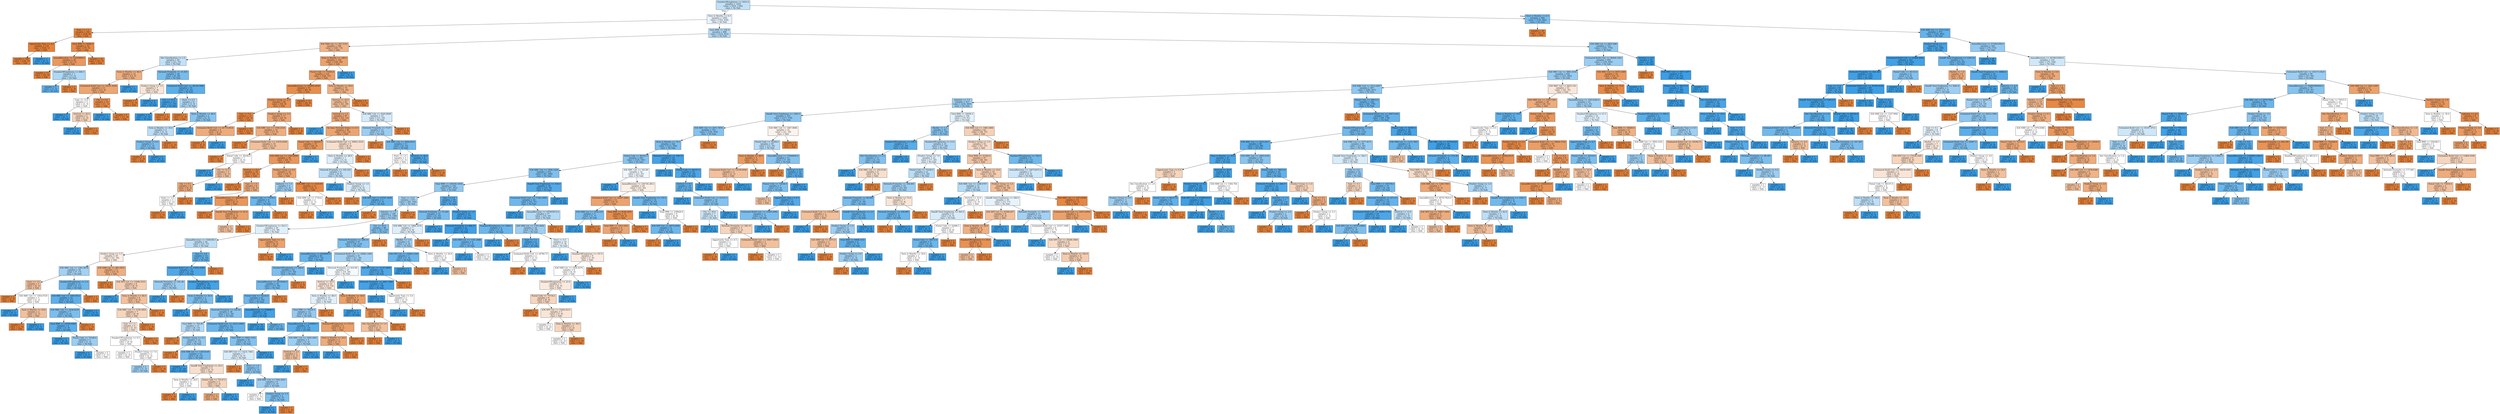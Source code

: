 digraph Tree {
node [shape=box, style="filled", color="black"] ;
0 [label="NumberOfEmployees <= 5431.0\nsamples = 1454\nvalue = [918, 1340]\nclass = No Sale", fillcolor="#399de550"] ;
1 [label="Term in Months <= 0.5\nsamples = 1050\nvalue = [762, 858]\nclass = No Sale", fillcolor="#399de51d"] ;
0 -> 1 [labeldistance=2.5, labelangle=45, headlabel="True"] ;
2 [label="State <= 1.5\nsamples = 162\nvalue = [238, 6]\nclass = Sale", fillcolor="#e58139f9"] ;
1 -> 2 ;
3 [label="Opportunity Type <= 4.0\nsamples = 110\nvalue = [168, 1]\nclass = Sale", fillcolor="#e58139fd"] ;
2 -> 3 ;
4 [label="samples = 109\nvalue = [168, 0]\nclass = Sale", fillcolor="#e58139ff"] ;
3 -> 4 ;
5 [label="samples = 1\nvalue = [0, 1]\nclass = No Sale", fillcolor="#399de5ff"] ;
3 -> 5 ;
6 [label="Total BRR <= 9266.5\nsamples = 52\nvalue = [70, 5]\nclass = Sale", fillcolor="#e58139ed"] ;
2 -> 6 ;
7 [label="AnnualRevenue <= 53225804.0\nsamples = 20\nvalue = [27, 5]\nclass = Sale", fillcolor="#e58139d0"] ;
6 -> 7 ;
8 [label="samples = 13\nvalue = [24, 0]\nclass = Sale", fillcolor="#e58139ff"] ;
7 -> 8 ;
9 [label="NumberOfEmployees <= 606.5\nsamples = 7\nvalue = [3, 5]\nclass = No Sale", fillcolor="#399de566"] ;
7 -> 9 ;
10 [label="samples = 5\nvalue = [1, 5]\nclass = No Sale", fillcolor="#399de5cc"] ;
9 -> 10 ;
11 [label="samples = 2\nvalue = [2, 0]\nclass = Sale", fillcolor="#e58139ff"] ;
9 -> 11 ;
12 [label="samples = 32\nvalue = [43, 0]\nclass = Sale", fillcolor="#e58139ff"] ;
6 -> 12 ;
13 [label="Total BRR <= 104.0\nsamples = 888\nvalue = [524, 852]\nclass = No Sale", fillcolor="#399de562"] ;
1 -> 13 ;
14 [label="X36 NRR List <= 307.3333\nsamples = 166\nvalue = [183, 73]\nclass = Sale", fillcolor="#e5813999"] ;
13 -> 14 ;
15 [label="Net Classification <= 1.5\nsamples = 40\nvalue = [23, 33]\nclass = No Sale", fillcolor="#399de54d"] ;
14 -> 15 ;
16 [label="Term in Months <= 48.0\nsamples = 14\nvalue = [14, 5]\nclass = Sale", fillcolor="#e58139a4"] ;
15 -> 16 ;
17 [label="Estimated Build Cost <= 16191.9248\nsamples = 13\nvalue = [14, 4]\nclass = Sale", fillcolor="#e58139b6"] ;
16 -> 17 ;
18 [label="Type <= 12.0\nsamples = 3\nvalue = [3, 3]\nclass = Sale", fillcolor="#e5813900"] ;
17 -> 18 ;
19 [label="samples = 1\nvalue = [0, 1]\nclass = No Sale", fillcolor="#399de5ff"] ;
18 -> 19 ;
20 [label="Vertical <= 20.0\nsamples = 2\nvalue = [3, 2]\nclass = Sale", fillcolor="#e5813955"] ;
18 -> 20 ;
21 [label="samples = 1\nvalue = [0, 2]\nclass = No Sale", fillcolor="#399de5ff"] ;
20 -> 21 ;
22 [label="samples = 1\nvalue = [3, 0]\nclass = Sale", fillcolor="#e58139ff"] ;
20 -> 22 ;
23 [label="City <= 2.0\nsamples = 10\nvalue = [11, 1]\nclass = Sale", fillcolor="#e58139e8"] ;
17 -> 23 ;
24 [label="samples = 1\nvalue = [0, 1]\nclass = No Sale", fillcolor="#399de5ff"] ;
23 -> 24 ;
25 [label="samples = 9\nvalue = [11, 0]\nclass = Sale", fillcolor="#e58139ff"] ;
23 -> 25 ;
26 [label="samples = 1\nvalue = [0, 1]\nclass = No Sale", fillcolor="#399de5ff"] ;
16 -> 26 ;
27 [label="Network Proximity <= 31.835\nsamples = 26\nvalue = [9, 28]\nclass = No Sale", fillcolor="#399de5ad"] ;
15 -> 27 ;
28 [label="Product Group <= 1.5\nsamples = 7\nvalue = [5, 4]\nclass = Sale", fillcolor="#e5813933"] ;
27 -> 28 ;
29 [label="samples = 3\nvalue = [5, 0]\nclass = Sale", fillcolor="#e58139ff"] ;
28 -> 29 ;
30 [label="samples = 4\nvalue = [0, 4]\nclass = No Sale", fillcolor="#399de5ff"] ;
28 -> 30 ;
31 [label="Estimated Build Cost <= 28149.5996\nsamples = 19\nvalue = [4, 24]\nclass = No Sale", fillcolor="#399de5d4"] ;
27 -> 31 ;
32 [label="City <= 53.5\nsamples = 13\nvalue = [1, 19]\nclass = No Sale", fillcolor="#399de5f2"] ;
31 -> 32 ;
33 [label="samples = 12\nvalue = [0, 19]\nclass = No Sale", fillcolor="#399de5ff"] ;
32 -> 33 ;
34 [label="samples = 1\nvalue = [1, 0]\nclass = Sale", fillcolor="#e58139ff"] ;
32 -> 34 ;
35 [label="State <= 0.5\nsamples = 6\nvalue = [3, 5]\nclass = No Sale", fillcolor="#399de566"] ;
31 -> 35 ;
36 [label="samples = 1\nvalue = [1, 0]\nclass = Sale", fillcolor="#e58139ff"] ;
35 -> 36 ;
37 [label="Term in Months <= 48.0\nsamples = 5\nvalue = [2, 5]\nclass = No Sale", fillcolor="#399de599"] ;
35 -> 37 ;
38 [label="Term in Months <= 30.0\nsamples = 4\nvalue = [2, 3]\nclass = No Sale", fillcolor="#399de555"] ;
37 -> 38 ;
39 [label="Product Group <= 6.5\nsamples = 3\nvalue = [1, 3]\nclass = No Sale", fillcolor="#399de5aa"] ;
38 -> 39 ;
40 [label="samples = 1\nvalue = [1, 0]\nclass = Sale", fillcolor="#e58139ff"] ;
39 -> 40 ;
41 [label="samples = 2\nvalue = [0, 3]\nclass = No Sale", fillcolor="#399de5ff"] ;
39 -> 41 ;
42 [label="samples = 1\nvalue = [1, 0]\nclass = Sale", fillcolor="#e58139ff"] ;
38 -> 42 ;
43 [label="samples = 1\nvalue = [0, 2]\nclass = No Sale", fillcolor="#399de5ff"] ;
37 -> 43 ;
44 [label="Term in Months <= 180.0\nsamples = 126\nvalue = [160, 40]\nclass = Sale", fillcolor="#e58139bf"] ;
14 -> 44 ;
45 [label="Postal Code <= 75183.0\nsamples = 125\nvalue = [160, 37]\nclass = Sale", fillcolor="#e58139c4"] ;
44 -> 45 ;
46 [label="AnnualRevenue <= 165805.0938\nsamples = 55\nvalue = [84, 8]\nclass = Sale", fillcolor="#e58139e7"] ;
45 -> 46 ;
47 [label="Product Group <= 2.5\nsamples = 40\nvalue = [58, 8]\nclass = Sale", fillcolor="#e58139dc"] ;
46 -> 47 ;
48 [label="Type <= 0.5\nsamples = 23\nvalue = [38, 2]\nclass = Sale", fillcolor="#e58139f2"] ;
47 -> 48 ;
49 [label="Estimated Build Cost <= 26774.4414\nsamples = 4\nvalue = [6, 2]\nclass = Sale", fillcolor="#e58139aa"] ;
48 -> 49 ;
50 [label="samples = 3\nvalue = [6, 0]\nclass = Sale", fillcolor="#e58139ff"] ;
49 -> 50 ;
51 [label="samples = 1\nvalue = [0, 2]\nclass = No Sale", fillcolor="#399de5ff"] ;
49 -> 51 ;
52 [label="samples = 19\nvalue = [32, 0]\nclass = Sale", fillcolor="#e58139ff"] ;
48 -> 52 ;
53 [label="Product Group <= 3.5\nsamples = 17\nvalue = [20, 6]\nclass = Sale", fillcolor="#e58139b3"] ;
47 -> 53 ;
54 [label="X36 MRC List <= 1594.2524\nsamples = 14\nvalue = [17, 6]\nclass = Sale", fillcolor="#e58139a5"] ;
53 -> 54 ;
55 [label="samples = 4\nvalue = [5, 0]\nclass = Sale", fillcolor="#e58139ff"] ;
54 -> 55 ;
56 [label="Estimated Build Cost <= 15470.6504\nsamples = 10\nvalue = [12, 6]\nclass = Sale", fillcolor="#e581397f"] ;
54 -> 56 ;
57 [label="samples = 3\nvalue = [6, 0]\nclass = Sale", fillcolor="#e58139ff"] ;
56 -> 57 ;
58 [label="Postal Code <= 30336.0\nsamples = 7\nvalue = [6, 6]\nclass = Sale", fillcolor="#e5813900"] ;
56 -> 58 ;
59 [label="samples = 2\nvalue = [0, 3]\nclass = No Sale", fillcolor="#399de5ff"] ;
58 -> 59 ;
60 [label="City <= 51.5\nsamples = 5\nvalue = [6, 3]\nclass = Sale", fillcolor="#e581397f"] ;
58 -> 60 ;
61 [label="City <= 9.5\nsamples = 4\nvalue = [6, 2]\nclass = Sale", fillcolor="#e58139aa"] ;
60 -> 61 ;
62 [label="State <= 1.0\nsamples = 3\nvalue = [2, 2]\nclass = Sale", fillcolor="#e5813900"] ;
61 -> 62 ;
63 [label="samples = 1\nvalue = [2, 0]\nclass = Sale", fillcolor="#e58139ff"] ;
62 -> 63 ;
64 [label="samples = 2\nvalue = [0, 2]\nclass = No Sale", fillcolor="#399de5ff"] ;
62 -> 64 ;
65 [label="samples = 1\nvalue = [4, 0]\nclass = Sale", fillcolor="#e58139ff"] ;
61 -> 65 ;
66 [label="samples = 1\nvalue = [0, 1]\nclass = No Sale", fillcolor="#399de5ff"] ;
60 -> 66 ;
67 [label="samples = 3\nvalue = [3, 0]\nclass = Sale", fillcolor="#e58139ff"] ;
53 -> 67 ;
68 [label="samples = 15\nvalue = [26, 0]\nclass = Sale", fillcolor="#e58139ff"] ;
46 -> 68 ;
69 [label="Term in Months <= 90.0\nsamples = 70\nvalue = [76, 29]\nclass = Sale", fillcolor="#e581399e"] ;
45 -> 69 ;
70 [label="Vertical <= 18.5\nsamples = 62\nvalue = [63, 29]\nclass = Sale", fillcolor="#e581398a"] ;
69 -> 70 ;
71 [label="Vertical <= 1.5\nsamples = 47\nvalue = [52, 15]\nclass = Sale", fillcolor="#e58139b5"] ;
70 -> 71 ;
72 [label="samples = 1\nvalue = [0, 1]\nclass = No Sale", fillcolor="#399de5ff"] ;
71 -> 72 ;
73 [label="On Zayo Network Status <= 0.5\nsamples = 46\nvalue = [52, 14]\nclass = Sale", fillcolor="#e58139ba"] ;
71 -> 73 ;
74 [label="Postal Code <= 80229.5\nsamples = 37\nvalue = [44, 8]\nclass = Sale", fillcolor="#e58139d1"] ;
73 -> 74 ;
75 [label="X36 NRR List <= 1364.8896\nsamples = 36\nvalue = [44, 7]\nclass = Sale", fillcolor="#e58139d6"] ;
74 -> 75 ;
76 [label="Vertical <= 8.0\nsamples = 20\nvalue = [26, 2]\nclass = Sale", fillcolor="#e58139eb"] ;
75 -> 76 ;
77 [label="samples = 14\nvalue = [20, 0]\nclass = Sale", fillcolor="#e58139ff"] ;
76 -> 77 ;
78 [label="Type <= 1.0\nsamples = 6\nvalue = [6, 2]\nclass = Sale", fillcolor="#e58139aa"] ;
76 -> 78 ;
79 [label="samples = 1\nvalue = [0, 1]\nclass = No Sale", fillcolor="#399de5ff"] ;
78 -> 79 ;
80 [label="AnnualRevenue <= 3682809.75\nsamples = 5\nvalue = [6, 1]\nclass = Sale", fillcolor="#e58139d4"] ;
78 -> 80 ;
81 [label="samples = 2\nvalue = [2, 0]\nclass = Sale", fillcolor="#e58139ff"] ;
80 -> 81 ;
82 [label="DandB Total Employees <= 41.0\nsamples = 3\nvalue = [4, 1]\nclass = Sale", fillcolor="#e58139bf"] ;
80 -> 82 ;
83 [label="samples = 2\nvalue = [2, 1]\nclass = Sale", fillcolor="#e581397f"] ;
82 -> 83 ;
84 [label="samples = 1\nvalue = [2, 0]\nclass = Sale", fillcolor="#e58139ff"] ;
82 -> 84 ;
85 [label="Product Group <= 0.5\nsamples = 16\nvalue = [18, 5]\nclass = Sale", fillcolor="#e58139b8"] ;
75 -> 85 ;
86 [label="Industry <= 7.5\nsamples = 5\nvalue = [2, 4]\nclass = No Sale", fillcolor="#399de57f"] ;
85 -> 86 ;
87 [label="Postal Code <= 77679.5\nsamples = 4\nvalue = [1, 4]\nclass = No Sale", fillcolor="#399de5bf"] ;
86 -> 87 ;
88 [label="samples = 3\nvalue = [0, 4]\nclass = No Sale", fillcolor="#399de5ff"] ;
87 -> 88 ;
89 [label="samples = 1\nvalue = [1, 0]\nclass = Sale", fillcolor="#e58139ff"] ;
87 -> 89 ;
90 [label="samples = 1\nvalue = [1, 0]\nclass = Sale", fillcolor="#e58139ff"] ;
86 -> 90 ;
91 [label="X36 MRC List <= 1418.95\nsamples = 11\nvalue = [16, 1]\nclass = Sale", fillcolor="#e58139ef"] ;
85 -> 91 ;
92 [label="X36 NRR List <= 1710.6\nsamples = 2\nvalue = [1, 1]\nclass = Sale", fillcolor="#e5813900"] ;
91 -> 92 ;
93 [label="samples = 1\nvalue = [1, 0]\nclass = Sale", fillcolor="#e58139ff"] ;
92 -> 93 ;
94 [label="samples = 1\nvalue = [0, 1]\nclass = No Sale", fillcolor="#399de5ff"] ;
92 -> 94 ;
95 [label="samples = 9\nvalue = [15, 0]\nclass = Sale", fillcolor="#e58139ff"] ;
91 -> 95 ;
96 [label="samples = 1\nvalue = [0, 1]\nclass = No Sale", fillcolor="#399de5ff"] ;
74 -> 96 ;
97 [label="Estimated Build Cost <= 59852.3516\nsamples = 9\nvalue = [8, 6]\nclass = Sale", fillcolor="#e5813940"] ;
73 -> 97 ;
98 [label="Term in Months <= 48.0\nsamples = 7\nvalue = [5, 6]\nclass = No Sale", fillcolor="#399de52a"] ;
97 -> 98 ;
99 [label="Network Proximity <= 102.165\nsamples = 6\nvalue = [4, 6]\nclass = No Sale", fillcolor="#399de555"] ;
98 -> 99 ;
100 [label="samples = 1\nvalue = [0, 1]\nclass = No Sale", fillcolor="#399de5ff"] ;
99 -> 100 ;
101 [label="Product Group <= 1.0\nsamples = 5\nvalue = [4, 5]\nclass = No Sale", fillcolor="#399de533"] ;
99 -> 101 ;
102 [label="samples = 2\nvalue = [3, 0]\nclass = Sale", fillcolor="#e58139ff"] ;
101 -> 102 ;
103 [label="X36 NPV List <= 42767.3438\nsamples = 3\nvalue = [1, 5]\nclass = No Sale", fillcolor="#399de5cc"] ;
101 -> 103 ;
104 [label="samples = 2\nvalue = [0, 5]\nclass = No Sale", fillcolor="#399de5ff"] ;
103 -> 104 ;
105 [label="samples = 1\nvalue = [1, 0]\nclass = Sale", fillcolor="#e58139ff"] ;
103 -> 105 ;
106 [label="samples = 1\nvalue = [1, 0]\nclass = Sale", fillcolor="#e58139ff"] ;
98 -> 106 ;
107 [label="samples = 2\nvalue = [3, 0]\nclass = Sale", fillcolor="#e58139ff"] ;
97 -> 107 ;
108 [label="X36 MRC List <= 4205.8408\nsamples = 15\nvalue = [11, 14]\nclass = No Sale", fillcolor="#399de537"] ;
70 -> 108 ;
109 [label="Network Proximity <= 75.97\nsamples = 12\nvalue = [7, 14]\nclass = No Sale", fillcolor="#399de57f"] ;
108 -> 109 ;
110 [label="samples = 1\nvalue = [3, 0]\nclass = Sale", fillcolor="#e58139ff"] ;
109 -> 110 ;
111 [label="X36 MRC List <= 2094.6516\nsamples = 11\nvalue = [4, 14]\nclass = No Sale", fillcolor="#399de5b6"] ;
109 -> 111 ;
112 [label="State <= 1.5\nsamples = 3\nvalue = [3, 3]\nclass = Sale", fillcolor="#e5813900"] ;
111 -> 112 ;
113 [label="samples = 2\nvalue = [0, 3]\nclass = No Sale", fillcolor="#399de5ff"] ;
112 -> 113 ;
114 [label="samples = 1\nvalue = [3, 0]\nclass = Sale", fillcolor="#e58139ff"] ;
112 -> 114 ;
115 [label="Vertical <= 36.0\nsamples = 8\nvalue = [1, 11]\nclass = No Sale", fillcolor="#399de5e8"] ;
111 -> 115 ;
116 [label="samples = 7\nvalue = [0, 11]\nclass = No Sale", fillcolor="#399de5ff"] ;
115 -> 116 ;
117 [label="samples = 1\nvalue = [1, 0]\nclass = Sale", fillcolor="#e58139ff"] ;
115 -> 117 ;
118 [label="samples = 3\nvalue = [4, 0]\nclass = Sale", fillcolor="#e58139ff"] ;
108 -> 118 ;
119 [label="samples = 8\nvalue = [13, 0]\nclass = Sale", fillcolor="#e58139ff"] ;
69 -> 119 ;
120 [label="samples = 1\nvalue = [0, 3]\nclass = No Sale", fillcolor="#399de5ff"] ;
44 -> 120 ;
121 [label="X36 NRR List <= 8451.666\nsamples = 722\nvalue = [341, 779]\nclass = No Sale", fillcolor="#399de58f"] ;
13 -> 121 ;
122 [label="Estimated Build Cost <= 98460.1562\nsamples = 664\nvalue = [339, 685]\nclass = No Sale", fillcolor="#399de581"] ;
121 -> 122 ;
123 [label="X36 MRC List <= 3801.6104\nsamples = 650\nvalue = [323, 682]\nclass = No Sale", fillcolor="#399de586"] ;
122 -> 123 ;
124 [label="X36 MRC List <= 2512.5647\nsamples = 597\nvalue = [280, 647]\nclass = No Sale", fillcolor="#399de591"] ;
123 -> 124 ;
125 [label="Industry <= 7.5\nsamples = 457\nvalue = [236, 469]\nclass = No Sale", fillcolor="#399de57f"] ;
124 -> 125 ;
126 [label="DandB Total Employees <= 1405.5\nsamples = 353\nvalue = [157, 378]\nclass = No Sale", fillcolor="#399de595"] ;
125 -> 126 ;
127 [label="X36 MRC List <= 2471.7874\nsamples = 331\nvalue = [136, 359]\nclass = No Sale", fillcolor="#399de59e"] ;
126 -> 127 ;
128 [label="Term in Months <= 74.5\nsamples = 322\nvalue = [123, 359]\nclass = No Sale", fillcolor="#399de5a8"] ;
127 -> 128 ;
129 [label="Postal Code <= 80165.5\nsamples = 283\nvalue = [120, 305]\nclass = No Sale", fillcolor="#399de59b"] ;
128 -> 129 ;
130 [label="X36 MRC List <= 1956.1526\nsamples = 251\nvalue = [97, 280]\nclass = No Sale", fillcolor="#399de5a7"] ;
129 -> 130 ;
131 [label="Total BRR <= 206556.3438\nsamples = 192\nvalue = [87, 202]\nclass = No Sale", fillcolor="#399de591"] ;
130 -> 131 ;
132 [label="Type <= 12.0\nsamples = 153\nvalue = [80, 149]\nclass = No Sale", fillcolor="#399de576"] ;
131 -> 132 ;
133 [label="Industry <= 1.5\nsamples = 148\nvalue = [73, 149]\nclass = No Sale", fillcolor="#399de582"] ;
132 -> 133 ;
134 [label="NumberOfEmployees <= 543.5\nsamples = 50\nvalue = [33, 39]\nclass = No Sale", fillcolor="#399de527"] ;
133 -> 134 ;
135 [label="AnnualRevenue <= 1500100.5\nsamples = 42\nvalue = [25, 37]\nclass = No Sale", fillcolor="#399de553"] ;
134 -> 135 ;
136 [label="Product Group <= 1.5\nsamples = 29\nvalue = [21, 18]\nclass = Sale", fillcolor="#e5813924"] ;
135 -> 136 ;
137 [label="X36 MRC List <= 1361.9078\nsamples = 16\nvalue = [7, 13]\nclass = No Sale", fillcolor="#399de576"] ;
136 -> 137 ;
138 [label="State <= 1.0\nsamples = 5\nvalue = [4, 2]\nclass = Sale", fillcolor="#e581397f"] ;
137 -> 138 ;
139 [label="samples = 2\nvalue = [2, 0]\nclass = Sale", fillcolor="#e58139ff"] ;
138 -> 139 ;
140 [label="X36 MRC List <= 1054.9729\nsamples = 3\nvalue = [2, 2]\nclass = Sale", fillcolor="#e5813900"] ;
138 -> 140 ;
141 [label="samples = 1\nvalue = [0, 1]\nclass = No Sale", fillcolor="#399de5ff"] ;
140 -> 141 ;
142 [label="Term in Months <= 18.0\nsamples = 2\nvalue = [2, 1]\nclass = Sale", fillcolor="#e581397f"] ;
140 -> 142 ;
143 [label="samples = 1\nvalue = [2, 0]\nclass = Sale", fillcolor="#e58139ff"] ;
142 -> 143 ;
144 [label="samples = 1\nvalue = [0, 1]\nclass = No Sale", fillcolor="#399de5ff"] ;
142 -> 144 ;
145 [label="NumberOfEmployees <= 2.5\nsamples = 11\nvalue = [3, 11]\nclass = No Sale", fillcolor="#399de5b9"] ;
137 -> 145 ;
146 [label="X36 MRC List <= 1495.9512\nsamples = 10\nvalue = [2, 11]\nclass = No Sale", fillcolor="#399de5d1"] ;
145 -> 146 ;
147 [label="X36 MRC List <= 1434.8218\nsamples = 7\nvalue = [2, 6]\nclass = No Sale", fillcolor="#399de5aa"] ;
146 -> 147 ;
148 [label="Total BRR <= 29599.6406\nsamples = 6\nvalue = [1, 6]\nclass = No Sale", fillcolor="#399de5d4"] ;
147 -> 148 ;
149 [label="samples = 3\nvalue = [0, 4]\nclass = No Sale", fillcolor="#399de5ff"] ;
148 -> 149 ;
150 [label="Postal Code <= 75166.0\nsamples = 3\nvalue = [1, 2]\nclass = No Sale", fillcolor="#399de57f"] ;
148 -> 150 ;
151 [label="samples = 1\nvalue = [0, 1]\nclass = No Sale", fillcolor="#399de5ff"] ;
150 -> 151 ;
152 [label="samples = 2\nvalue = [1, 1]\nclass = Sale", fillcolor="#e5813900"] ;
150 -> 152 ;
153 [label="samples = 1\nvalue = [1, 0]\nclass = Sale", fillcolor="#e58139ff"] ;
147 -> 153 ;
154 [label="samples = 3\nvalue = [0, 5]\nclass = No Sale", fillcolor="#399de5ff"] ;
146 -> 154 ;
155 [label="samples = 1\nvalue = [1, 0]\nclass = Sale", fillcolor="#e58139ff"] ;
145 -> 155 ;
156 [label="X36 NRR List <= 883.5833\nsamples = 13\nvalue = [14, 5]\nclass = Sale", fillcolor="#e58139a4"] ;
136 -> 156 ;
157 [label="samples = 4\nvalue = [6, 0]\nclass = Sale", fillcolor="#e58139ff"] ;
156 -> 157 ;
158 [label="X36 NPV List <= 11099.3555\nsamples = 9\nvalue = [8, 5]\nclass = Sale", fillcolor="#e5813960"] ;
156 -> 158 ;
159 [label="samples = 1\nvalue = [0, 1]\nclass = No Sale", fillcolor="#399de5ff"] ;
158 -> 159 ;
160 [label="Term in Months <= 48.0\nsamples = 8\nvalue = [8, 4]\nclass = Sale", fillcolor="#e581397f"] ;
158 -> 160 ;
161 [label="X36 MRC List <= 1534.3854\nsamples = 7\nvalue = [6, 4]\nclass = Sale", fillcolor="#e5813955"] ;
160 -> 161 ;
162 [label="Type <= 1.5\nsamples = 6\nvalue = [5, 4]\nclass = Sale", fillcolor="#e5813933"] ;
161 -> 162 ;
163 [label="NumberOfEmployees <= 0.5\nsamples = 5\nvalue = [4, 4]\nclass = Sale", fillcolor="#e5813900"] ;
162 -> 163 ;
164 [label="samples = 2\nvalue = [2, 2]\nclass = Sale", fillcolor="#e5813900"] ;
163 -> 164 ;
165 [label="Product Group <= 7.0\nsamples = 3\nvalue = [2, 2]\nclass = Sale", fillcolor="#e5813900"] ;
163 -> 165 ;
166 [label="samples = 2\nvalue = [1, 2]\nclass = No Sale", fillcolor="#399de57f"] ;
165 -> 166 ;
167 [label="samples = 1\nvalue = [1, 0]\nclass = Sale", fillcolor="#e58139ff"] ;
165 -> 167 ;
168 [label="samples = 1\nvalue = [1, 0]\nclass = Sale", fillcolor="#e58139ff"] ;
162 -> 168 ;
169 [label="samples = 1\nvalue = [1, 0]\nclass = Sale", fillcolor="#e58139ff"] ;
161 -> 169 ;
170 [label="samples = 1\nvalue = [2, 0]\nclass = Sale", fillcolor="#e58139ff"] ;
160 -> 170 ;
171 [label="Type <= 3.0\nsamples = 13\nvalue = [4, 19]\nclass = No Sale", fillcolor="#399de5c9"] ;
135 -> 171 ;
172 [label="Estimated Build Cost <= 15492.0508\nsamples = 12\nvalue = [2, 19]\nclass = No Sale", fillcolor="#399de5e4"] ;
171 -> 172 ;
173 [label="Network Proximity <= 161.96\nsamples = 2\nvalue = [1, 2]\nclass = No Sale", fillcolor="#399de57f"] ;
172 -> 173 ;
174 [label="samples = 1\nvalue = [0, 2]\nclass = No Sale", fillcolor="#399de5ff"] ;
173 -> 174 ;
175 [label="samples = 1\nvalue = [1, 0]\nclass = Sale", fillcolor="#e58139ff"] ;
173 -> 175 ;
176 [label="NumberOfEmployees <= 22.5\nsamples = 10\nvalue = [1, 17]\nclass = No Sale", fillcolor="#399de5f0"] ;
172 -> 176 ;
177 [label="Term in Months <= 30.0\nsamples = 2\nvalue = [1, 3]\nclass = No Sale", fillcolor="#399de5aa"] ;
176 -> 177 ;
178 [label="samples = 1\nvalue = [0, 3]\nclass = No Sale", fillcolor="#399de5ff"] ;
177 -> 178 ;
179 [label="samples = 1\nvalue = [1, 0]\nclass = Sale", fillcolor="#e58139ff"] ;
177 -> 179 ;
180 [label="samples = 8\nvalue = [0, 14]\nclass = No Sale", fillcolor="#399de5ff"] ;
176 -> 180 ;
181 [label="samples = 1\nvalue = [2, 0]\nclass = Sale", fillcolor="#e58139ff"] ;
171 -> 181 ;
182 [label="Opportunity Type <= 1.0\nsamples = 8\nvalue = [8, 2]\nclass = Sale", fillcolor="#e58139bf"] ;
134 -> 182 ;
183 [label="samples = 7\nvalue = [8, 0]\nclass = Sale", fillcolor="#e58139ff"] ;
182 -> 183 ;
184 [label="samples = 1\nvalue = [0, 2]\nclass = No Sale", fillcolor="#399de5ff"] ;
182 -> 184 ;
185 [label="City <= 50.0\nsamples = 98\nvalue = [40, 110]\nclass = No Sale", fillcolor="#399de5a2"] ;
133 -> 185 ;
186 [label="Network Proximity <= 299.15\nsamples = 97\nvalue = [38, 110]\nclass = No Sale", fillcolor="#399de5a7"] ;
185 -> 186 ;
187 [label="AnnualRevenue <= 6269600.0\nsamples = 56\nvalue = [17, 72]\nclass = No Sale", fillcolor="#399de5c3"] ;
186 -> 187 ;
188 [label="NumberOfEmployees <= 440.0\nsamples = 43\nvalue = [17, 50]\nclass = No Sale", fillcolor="#399de5a8"] ;
187 -> 188 ;
189 [label="AnnualRevenue <= 2074500.0\nsamples = 42\nvalue = [15, 50]\nclass = No Sale", fillcolor="#399de5b3"] ;
188 -> 189 ;
190 [label="Postal Code <= 75216.0\nsamples = 41\nvalue = [13, 50]\nclass = No Sale", fillcolor="#399de5bd"] ;
189 -> 190 ;
191 [label="Network Proximity <= 220.94\nsamples = 28\nvalue = [12, 30]\nclass = No Sale", fillcolor="#399de599"] ;
190 -> 191 ;
192 [label="Total BRR <= 704.89\nsamples = 15\nvalue = [8, 13]\nclass = No Sale", fillcolor="#399de562"] ;
191 -> 192 ;
193 [label="samples = 1\nvalue = [2, 0]\nclass = Sale", fillcolor="#e58139ff"] ;
192 -> 193 ;
194 [label="Product Group <= 0.5\nsamples = 14\nvalue = [6, 13]\nclass = No Sale", fillcolor="#399de589"] ;
192 -> 194 ;
195 [label="samples = 2\nvalue = [2, 0]\nclass = Sale", fillcolor="#e58139ff"] ;
194 -> 195 ;
196 [label="X36 NRR List <= 1349.8149\nsamples = 12\nvalue = [4, 13]\nclass = No Sale", fillcolor="#399de5b1"] ;
194 -> 196 ;
197 [label="samples = 7\nvalue = [0, 10]\nclass = No Sale", fillcolor="#399de5ff"] ;
196 -> 197 ;
198 [label="DandB Total Employees <= 24.0\nsamples = 5\nvalue = [4, 3]\nclass = Sale", fillcolor="#e5813940"] ;
196 -> 198 ;
199 [label="Term in Months <= 24.0\nsamples = 2\nvalue = [1, 1]\nclass = Sale", fillcolor="#e5813900"] ;
198 -> 199 ;
200 [label="samples = 1\nvalue = [1, 0]\nclass = Sale", fillcolor="#e58139ff"] ;
199 -> 200 ;
201 [label="samples = 1\nvalue = [0, 1]\nclass = No Sale", fillcolor="#399de5ff"] ;
199 -> 201 ;
202 [label="Postal Code <= 75137.5\nsamples = 3\nvalue = [3, 2]\nclass = Sale", fillcolor="#e5813955"] ;
198 -> 202 ;
203 [label="samples = 2\nvalue = [3, 1]\nclass = Sale", fillcolor="#e58139aa"] ;
202 -> 203 ;
204 [label="samples = 1\nvalue = [0, 1]\nclass = No Sale", fillcolor="#399de5ff"] ;
202 -> 204 ;
205 [label="Estimated Build Cost <= 18312.6992\nsamples = 13\nvalue = [4, 17]\nclass = No Sale", fillcolor="#399de5c3"] ;
191 -> 205 ;
206 [label="samples = 3\nvalue = [0, 6]\nclass = No Sale", fillcolor="#399de5ff"] ;
205 -> 206 ;
207 [label="Total BRR <= 9942.1953\nsamples = 10\nvalue = [4, 11]\nclass = No Sale", fillcolor="#399de5a2"] ;
205 -> 207 ;
208 [label="X36 NPV List <= 13231.7461\nsamples = 7\nvalue = [4, 5]\nclass = No Sale", fillcolor="#399de533"] ;
207 -> 208 ;
209 [label="samples = 2\nvalue = [2, 0]\nclass = Sale", fillcolor="#e58139ff"] ;
208 -> 209 ;
210 [label="State <= 1.0\nsamples = 5\nvalue = [2, 5]\nclass = No Sale", fillcolor="#399de599"] ;
208 -> 210 ;
211 [label="samples = 1\nvalue = [0, 1]\nclass = No Sale", fillcolor="#399de5ff"] ;
210 -> 211 ;
212 [label="X36 MRC List <= 1641.6021\nsamples = 4\nvalue = [2, 4]\nclass = No Sale", fillcolor="#399de57f"] ;
210 -> 212 ;
213 [label="samples = 2\nvalue = [1, 1]\nclass = Sale", fillcolor="#e5813900"] ;
212 -> 213 ;
214 [label="Product Group <= 1.5\nsamples = 2\nvalue = [1, 3]\nclass = No Sale", fillcolor="#399de5aa"] ;
212 -> 214 ;
215 [label="samples = 1\nvalue = [0, 3]\nclass = No Sale", fillcolor="#399de5ff"] ;
214 -> 215 ;
216 [label="samples = 1\nvalue = [1, 0]\nclass = Sale", fillcolor="#e58139ff"] ;
214 -> 216 ;
217 [label="samples = 3\nvalue = [0, 6]\nclass = No Sale", fillcolor="#399de5ff"] ;
207 -> 217 ;
218 [label="AnnualRevenue <= 958880.0\nsamples = 13\nvalue = [1, 20]\nclass = No Sale", fillcolor="#399de5f2"] ;
190 -> 218 ;
219 [label="samples = 10\nvalue = [0, 15]\nclass = No Sale", fillcolor="#399de5ff"] ;
218 -> 219 ;
220 [label="samples = 3\nvalue = [1, 5]\nclass = No Sale", fillcolor="#399de5cc"] ;
218 -> 220 ;
221 [label="samples = 1\nvalue = [2, 0]\nclass = Sale", fillcolor="#e58139ff"] ;
189 -> 221 ;
222 [label="samples = 1\nvalue = [2, 0]\nclass = Sale", fillcolor="#e58139ff"] ;
188 -> 222 ;
223 [label="samples = 13\nvalue = [0, 22]\nclass = No Sale", fillcolor="#399de5ff"] ;
187 -> 223 ;
224 [label="Estimated Build Cost <= 32882.1484\nsamples = 41\nvalue = [21, 38]\nclass = No Sale", fillcolor="#399de572"] ;
186 -> 224 ;
225 [label="Network Proximity <= 616.06\nsamples = 25\nvalue = [19, 20]\nclass = No Sale", fillcolor="#399de50d"] ;
224 -> 225 ;
226 [label="Vertical <= 10.0\nsamples = 22\nvalue = [19, 15]\nclass = Sale", fillcolor="#e5813936"] ;
225 -> 226 ;
227 [label="Term in Months <= 48.0\nsamples = 15\nvalue = [11, 13]\nclass = No Sale", fillcolor="#399de527"] ;
226 -> 227 ;
228 [label="Total BRR <= 78524.5\nsamples = 12\nvalue = [6, 13]\nclass = No Sale", fillcolor="#399de589"] ;
227 -> 228 ;
229 [label="AnnualRevenue <= 1290800.0\nsamples = 9\nvalue = [2, 12]\nclass = No Sale", fillcolor="#399de5d4"] ;
228 -> 229 ;
230 [label="samples = 6\nvalue = [0, 8]\nclass = No Sale", fillcolor="#399de5ff"] ;
229 -> 230 ;
231 [label="X36 MRC List <= 1095.2605\nsamples = 3\nvalue = [2, 4]\nclass = No Sale", fillcolor="#399de57f"] ;
229 -> 231 ;
232 [label="Vertical <= 2.5\nsamples = 2\nvalue = [2, 1]\nclass = Sale", fillcolor="#e581397f"] ;
231 -> 232 ;
233 [label="samples = 1\nvalue = [0, 1]\nclass = No Sale", fillcolor="#399de5ff"] ;
232 -> 233 ;
234 [label="samples = 1\nvalue = [2, 0]\nclass = Sale", fillcolor="#e58139ff"] ;
232 -> 234 ;
235 [label="samples = 1\nvalue = [0, 3]\nclass = No Sale", fillcolor="#399de5ff"] ;
231 -> 235 ;
236 [label="NumberOfEmployees <= 575.0\nsamples = 3\nvalue = [4, 1]\nclass = Sale", fillcolor="#e58139bf"] ;
228 -> 236 ;
237 [label="Term in Months <= 24.0\nsamples = 2\nvalue = [3, 1]\nclass = Sale", fillcolor="#e58139aa"] ;
236 -> 237 ;
238 [label="samples = 1\nvalue = [0, 1]\nclass = No Sale", fillcolor="#399de5ff"] ;
237 -> 238 ;
239 [label="samples = 1\nvalue = [3, 0]\nclass = Sale", fillcolor="#e58139ff"] ;
237 -> 239 ;
240 [label="samples = 1\nvalue = [1, 0]\nclass = Sale", fillcolor="#e58139ff"] ;
236 -> 240 ;
241 [label="samples = 3\nvalue = [5, 0]\nclass = Sale", fillcolor="#e58139ff"] ;
227 -> 241 ;
242 [label="Term in Months <= 18.0\nsamples = 7\nvalue = [8, 2]\nclass = Sale", fillcolor="#e58139bf"] ;
226 -> 242 ;
243 [label="samples = 1\nvalue = [0, 1]\nclass = No Sale", fillcolor="#399de5ff"] ;
242 -> 243 ;
244 [label="Industry <= 4.0\nsamples = 6\nvalue = [8, 1]\nclass = Sale", fillcolor="#e58139df"] ;
242 -> 244 ;
245 [label="Net Classification <= 1.0\nsamples = 3\nvalue = [2, 1]\nclass = Sale", fillcolor="#e581397f"] ;
244 -> 245 ;
246 [label="samples = 2\nvalue = [2, 0]\nclass = Sale", fillcolor="#e58139ff"] ;
245 -> 246 ;
247 [label="samples = 1\nvalue = [0, 1]\nclass = No Sale", fillcolor="#399de5ff"] ;
245 -> 247 ;
248 [label="samples = 3\nvalue = [6, 0]\nclass = Sale", fillcolor="#e58139ff"] ;
244 -> 248 ;
249 [label="samples = 3\nvalue = [0, 5]\nclass = No Sale", fillcolor="#399de5ff"] ;
225 -> 249 ;
250 [label="X36 NPV List <= 31747.8086\nsamples = 16\nvalue = [2, 18]\nclass = No Sale", fillcolor="#399de5e3"] ;
224 -> 250 ;
251 [label="Network Proximity <= 2447.7949\nsamples = 15\nvalue = [1, 18]\nclass = No Sale", fillcolor="#399de5f1"] ;
250 -> 251 ;
252 [label="samples = 13\nvalue = [0, 17]\nclass = No Sale", fillcolor="#399de5ff"] ;
251 -> 252 ;
253 [label="Opportunity Type <= 5.0\nsamples = 2\nvalue = [1, 1]\nclass = Sale", fillcolor="#e5813900"] ;
251 -> 253 ;
254 [label="samples = 1\nvalue = [0, 1]\nclass = No Sale", fillcolor="#399de5ff"] ;
253 -> 254 ;
255 [label="samples = 1\nvalue = [1, 0]\nclass = Sale", fillcolor="#e58139ff"] ;
253 -> 255 ;
256 [label="samples = 1\nvalue = [1, 0]\nclass = Sale", fillcolor="#e58139ff"] ;
250 -> 256 ;
257 [label="samples = 1\nvalue = [2, 0]\nclass = Sale", fillcolor="#e58139ff"] ;
185 -> 257 ;
258 [label="samples = 5\nvalue = [7, 0]\nclass = Sale", fillcolor="#e58139ff"] ;
132 -> 258 ;
259 [label="Type <= 0.5\nsamples = 39\nvalue = [7, 53]\nclass = No Sale", fillcolor="#399de5dd"] ;
131 -> 259 ;
260 [label="Network Proximity <= 73.295\nsamples = 14\nvalue = [5, 16]\nclass = No Sale", fillcolor="#399de5af"] ;
259 -> 260 ;
261 [label="X36 MRC List <= 1906.3374\nsamples = 7\nvalue = [5, 6]\nclass = No Sale", fillcolor="#399de52a"] ;
260 -> 261 ;
262 [label="Market <= 1.0\nsamples = 6\nvalue = [3, 6]\nclass = No Sale", fillcolor="#399de57f"] ;
261 -> 262 ;
263 [label="X36 NPV List <= 22963.1328\nsamples = 3\nvalue = [1, 4]\nclass = No Sale", fillcolor="#399de5bf"] ;
262 -> 263 ;
264 [label="samples = 2\nvalue = [0, 4]\nclass = No Sale", fillcolor="#399de5ff"] ;
263 -> 264 ;
265 [label="samples = 1\nvalue = [1, 0]\nclass = Sale", fillcolor="#e58139ff"] ;
263 -> 265 ;
266 [label="Term in Months <= 24.0\nsamples = 3\nvalue = [2, 2]\nclass = Sale", fillcolor="#e5813900"] ;
262 -> 266 ;
267 [label="samples = 1\nvalue = [0, 1]\nclass = No Sale", fillcolor="#399de5ff"] ;
266 -> 267 ;
268 [label="samples = 2\nvalue = [2, 1]\nclass = Sale", fillcolor="#e581397f"] ;
266 -> 268 ;
269 [label="samples = 1\nvalue = [2, 0]\nclass = Sale", fillcolor="#e58139ff"] ;
261 -> 269 ;
270 [label="samples = 7\nvalue = [0, 10]\nclass = No Sale", fillcolor="#399de5ff"] ;
260 -> 270 ;
271 [label="Product Group <= 1.5\nsamples = 25\nvalue = [2, 37]\nclass = No Sale", fillcolor="#399de5f1"] ;
259 -> 271 ;
272 [label="Network Proximity <= 684.27\nsamples = 21\nvalue = [1, 33]\nclass = No Sale", fillcolor="#399de5f7"] ;
271 -> 272 ;
273 [label="samples = 17\nvalue = [0, 29]\nclass = No Sale", fillcolor="#399de5ff"] ;
272 -> 273 ;
274 [label="X36 NRR List <= 1161.2688\nsamples = 4\nvalue = [1, 4]\nclass = No Sale", fillcolor="#399de5bf"] ;
272 -> 274 ;
275 [label="samples = 2\nvalue = [0, 3]\nclass = No Sale", fillcolor="#399de5ff"] ;
274 -> 275 ;
276 [label="samples = 2\nvalue = [1, 1]\nclass = Sale", fillcolor="#e5813900"] ;
274 -> 276 ;
277 [label="NumberOfEmployees <= 1080.5\nsamples = 4\nvalue = [1, 4]\nclass = No Sale", fillcolor="#399de5bf"] ;
271 -> 277 ;
278 [label="samples = 3\nvalue = [0, 4]\nclass = No Sale", fillcolor="#399de5ff"] ;
277 -> 278 ;
279 [label="samples = 1\nvalue = [1, 0]\nclass = Sale", fillcolor="#e58139ff"] ;
277 -> 279 ;
280 [label="DandB Total Employees <= 436.0\nsamples = 59\nvalue = [10, 78]\nclass = No Sale", fillcolor="#399de5de"] ;
130 -> 280 ;
281 [label="Estimated Build Cost <= 17362.6992\nsamples = 32\nvalue = [10, 37]\nclass = No Sale", fillcolor="#399de5ba"] ;
280 -> 281 ;
282 [label="samples = 15\nvalue = [0, 21]\nclass = No Sale", fillcolor="#399de5ff"] ;
281 -> 282 ;
283 [label="AnnualRevenue <= 187055072.0\nsamples = 17\nvalue = [10, 16]\nclass = No Sale", fillcolor="#399de560"] ;
281 -> 283 ;
284 [label="X36 NRR List <= 1705.4692\nsamples = 16\nvalue = [8, 16]\nclass = No Sale", fillcolor="#399de57f"] ;
283 -> 284 ;
285 [label="Type <= 1.5\nsamples = 6\nvalue = [1, 8]\nclass = No Sale", fillcolor="#399de5df"] ;
284 -> 285 ;
286 [label="samples = 4\nvalue = [0, 7]\nclass = No Sale", fillcolor="#399de5ff"] ;
285 -> 286 ;
287 [label="Estimated Build Cost <= 24766.75\nsamples = 2\nvalue = [1, 1]\nclass = Sale", fillcolor="#e5813900"] ;
285 -> 287 ;
288 [label="samples = 1\nvalue = [1, 0]\nclass = Sale", fillcolor="#e58139ff"] ;
287 -> 288 ;
289 [label="samples = 1\nvalue = [0, 1]\nclass = No Sale", fillcolor="#399de5ff"] ;
287 -> 289 ;
290 [label="State <= 0.5\nsamples = 10\nvalue = [7, 8]\nclass = No Sale", fillcolor="#399de520"] ;
284 -> 290 ;
291 [label="samples = 1\nvalue = [0, 2]\nclass = No Sale", fillcolor="#399de5ff"] ;
290 -> 291 ;
292 [label="NumberOfEmployees <= 147.0\nsamples = 9\nvalue = [7, 6]\nclass = Sale", fillcolor="#e5813924"] ;
290 -> 292 ;
293 [label="X36 NRR List <= 2456.8374\nsamples = 8\nvalue = [6, 6]\nclass = Sale", fillcolor="#e5813900"] ;
292 -> 293 ;
294 [label="NumberOfEmployees <= 22.0\nsamples = 7\nvalue = [6, 5]\nclass = Sale", fillcolor="#e581392a"] ;
293 -> 294 ;
295 [label="Postal Code <= 75734.5\nsamples = 6\nvalue = [6, 4]\nclass = Sale", fillcolor="#e5813955"] ;
294 -> 295 ;
296 [label="samples = 1\nvalue = [1, 0]\nclass = Sale", fillcolor="#e58139ff"] ;
295 -> 296 ;
297 [label="X36 NPV List <= 33442.6211\nsamples = 5\nvalue = [5, 4]\nclass = Sale", fillcolor="#e5813933"] ;
295 -> 297 ;
298 [label="samples = 2\nvalue = [2, 2]\nclass = Sale", fillcolor="#e5813900"] ;
297 -> 298 ;
299 [label="Term in Months <= 30.0\nsamples = 3\nvalue = [3, 2]\nclass = Sale", fillcolor="#e5813955"] ;
297 -> 299 ;
300 [label="samples = 2\nvalue = [2, 2]\nclass = Sale", fillcolor="#e5813900"] ;
299 -> 300 ;
301 [label="samples = 1\nvalue = [1, 0]\nclass = Sale", fillcolor="#e58139ff"] ;
299 -> 301 ;
302 [label="samples = 1\nvalue = [0, 1]\nclass = No Sale", fillcolor="#399de5ff"] ;
294 -> 302 ;
303 [label="samples = 1\nvalue = [0, 1]\nclass = No Sale", fillcolor="#399de5ff"] ;
293 -> 303 ;
304 [label="samples = 1\nvalue = [1, 0]\nclass = Sale", fillcolor="#e58139ff"] ;
292 -> 304 ;
305 [label="samples = 1\nvalue = [2, 0]\nclass = Sale", fillcolor="#e58139ff"] ;
283 -> 305 ;
306 [label="samples = 27\nvalue = [0, 41]\nclass = No Sale", fillcolor="#399de5ff"] ;
280 -> 306 ;
307 [label="X36 MRC List <= 163.89\nsamples = 32\nvalue = [23, 25]\nclass = No Sale", fillcolor="#399de514"] ;
129 -> 307 ;
308 [label="samples = 3\nvalue = [0, 5]\nclass = No Sale", fillcolor="#399de5ff"] ;
307 -> 308 ;
309 [label="AnnualRevenue <= 234734.2812\nsamples = 29\nvalue = [23, 20]\nclass = Sale", fillcolor="#e5813921"] ;
307 -> 309 ;
310 [label="Estimated Build Cost <= 16367.2002\nsamples = 15\nvalue = [19, 5]\nclass = Sale", fillcolor="#e58139bc"] ;
309 -> 310 ;
311 [label="X36 NRR List <= 1954.218\nsamples = 4\nvalue = [1, 3]\nclass = No Sale", fillcolor="#399de5aa"] ;
310 -> 311 ;
312 [label="samples = 3\nvalue = [0, 3]\nclass = No Sale", fillcolor="#399de5ff"] ;
311 -> 312 ;
313 [label="samples = 1\nvalue = [1, 0]\nclass = Sale", fillcolor="#e58139ff"] ;
311 -> 313 ;
314 [label="Total BRR <= 8140.2451\nsamples = 11\nvalue = [18, 2]\nclass = Sale", fillcolor="#e58139e3"] ;
310 -> 314 ;
315 [label="Total BRR <= 5553.2451\nsamples = 4\nvalue = [7, 2]\nclass = Sale", fillcolor="#e58139b6"] ;
314 -> 315 ;
316 [label="samples = 3\nvalue = [7, 0]\nclass = Sale", fillcolor="#e58139ff"] ;
315 -> 316 ;
317 [label="samples = 1\nvalue = [0, 2]\nclass = No Sale", fillcolor="#399de5ff"] ;
315 -> 317 ;
318 [label="samples = 7\nvalue = [11, 0]\nclass = Sale", fillcolor="#e58139ff"] ;
314 -> 318 ;
319 [label="DandB Total Employees <= 170.5\nsamples = 14\nvalue = [4, 15]\nclass = No Sale", fillcolor="#399de5bb"] ;
309 -> 319 ;
320 [label="samples = 8\nvalue = [0, 11]\nclass = No Sale", fillcolor="#399de5ff"] ;
319 -> 320 ;
321 [label="Total BRR <= 238928.0\nsamples = 6\nvalue = [4, 4]\nclass = Sale", fillcolor="#e5813900"] ;
319 -> 321 ;
322 [label="X36 NPV List <= 6875.0308\nsamples = 4\nvalue = [1, 4]\nclass = No Sale", fillcolor="#399de5bf"] ;
321 -> 322 ;
323 [label="samples = 1\nvalue = [1, 0]\nclass = Sale", fillcolor="#e58139ff"] ;
322 -> 323 ;
324 [label="samples = 3\nvalue = [0, 4]\nclass = No Sale", fillcolor="#399de5ff"] ;
322 -> 324 ;
325 [label="samples = 2\nvalue = [3, 0]\nclass = Sale", fillcolor="#e58139ff"] ;
321 -> 325 ;
326 [label="Network Proximity <= 198.75\nsamples = 39\nvalue = [3, 54]\nclass = No Sale", fillcolor="#399de5f1"] ;
128 -> 326 ;
327 [label="samples = 14\nvalue = [0, 20]\nclass = No Sale", fillcolor="#399de5ff"] ;
326 -> 327 ;
328 [label="Postal Code <= 80107.5\nsamples = 25\nvalue = [3, 34]\nclass = No Sale", fillcolor="#399de5e9"] ;
326 -> 328 ;
329 [label="Vertical <= 9.5\nsamples = 14\nvalue = [3, 15]\nclass = No Sale", fillcolor="#399de5cc"] ;
328 -> 329 ;
330 [label="samples = 4\nvalue = [0, 7]\nclass = No Sale", fillcolor="#399de5ff"] ;
329 -> 330 ;
331 [label="Estimated Build Cost <= 51515.5\nsamples = 10\nvalue = [3, 8]\nclass = No Sale", fillcolor="#399de59f"] ;
329 -> 331 ;
332 [label="City <= 30.0\nsamples = 7\nvalue = [3, 4]\nclass = No Sale", fillcolor="#399de540"] ;
331 -> 332 ;
333 [label="samples = 2\nvalue = [0, 2]\nclass = No Sale", fillcolor="#399de5ff"] ;
332 -> 333 ;
334 [label="Network Proximity <= 346.19\nsamples = 5\nvalue = [3, 2]\nclass = Sale", fillcolor="#e5813955"] ;
332 -> 334 ;
335 [label="Opportunity Type <= 0.5\nsamples = 2\nvalue = [1, 1]\nclass = Sale", fillcolor="#e5813900"] ;
334 -> 335 ;
336 [label="samples = 1\nvalue = [1, 0]\nclass = Sale", fillcolor="#e58139ff"] ;
335 -> 336 ;
337 [label="samples = 1\nvalue = [0, 1]\nclass = No Sale", fillcolor="#399de5ff"] ;
335 -> 337 ;
338 [label="Estimated Build Cost <= 39957.6992\nsamples = 3\nvalue = [2, 1]\nclass = Sale", fillcolor="#e581397f"] ;
334 -> 338 ;
339 [label="samples = 1\nvalue = [1, 0]\nclass = Sale", fillcolor="#e58139ff"] ;
338 -> 339 ;
340 [label="samples = 2\nvalue = [1, 1]\nclass = Sale", fillcolor="#e5813900"] ;
338 -> 340 ;
341 [label="samples = 3\nvalue = [0, 4]\nclass = No Sale", fillcolor="#399de5ff"] ;
331 -> 341 ;
342 [label="samples = 11\nvalue = [0, 19]\nclass = No Sale", fillcolor="#399de5ff"] ;
328 -> 342 ;
343 [label="samples = 9\nvalue = [13, 0]\nclass = Sale", fillcolor="#e58139ff"] ;
127 -> 343 ;
344 [label="X36 MRC List <= 1467.9686\nsamples = 22\nvalue = [21, 19]\nclass = Sale", fillcolor="#e5813918"] ;
126 -> 344 ;
345 [label="Postal Code <= 30304.0\nsamples = 18\nvalue = [12, 19]\nclass = No Sale", fillcolor="#399de55e"] ;
344 -> 345 ;
346 [label="Term in Months <= 48.0\nsamples = 3\nvalue = [5, 1]\nclass = Sale", fillcolor="#e58139cc"] ;
345 -> 346 ;
347 [label="Estimated Build Cost <= 14538.8496\nsamples = 2\nvalue = [2, 1]\nclass = Sale", fillcolor="#e581397f"] ;
346 -> 347 ;
348 [label="samples = 1\nvalue = [2, 0]\nclass = Sale", fillcolor="#e58139ff"] ;
347 -> 348 ;
349 [label="samples = 1\nvalue = [0, 1]\nclass = No Sale", fillcolor="#399de5ff"] ;
347 -> 349 ;
350 [label="samples = 1\nvalue = [3, 0]\nclass = Sale", fillcolor="#e58139ff"] ;
346 -> 350 ;
351 [label="AnnualRevenue <= 57046840.0\nsamples = 15\nvalue = [7, 18]\nclass = No Sale", fillcolor="#399de59c"] ;
345 -> 351 ;
352 [label="samples = 1\nvalue = [4, 0]\nclass = Sale", fillcolor="#e58139ff"] ;
351 -> 352 ;
353 [label="Vertical <= 9.0\nsamples = 14\nvalue = [3, 18]\nclass = No Sale", fillcolor="#399de5d4"] ;
351 -> 353 ;
354 [label="Postal Code <= 75034.0\nsamples = 7\nvalue = [3, 9]\nclass = No Sale", fillcolor="#399de5aa"] ;
353 -> 354 ;
355 [label="samples = 2\nvalue = [2, 1]\nclass = Sale", fillcolor="#e581397f"] ;
354 -> 355 ;
356 [label="Opportunity Type <= 0.5\nsamples = 5\nvalue = [1, 8]\nclass = No Sale", fillcolor="#399de5df"] ;
354 -> 356 ;
357 [label="Estimated Build Cost <= 23405.6992\nsamples = 3\nvalue = [1, 3]\nclass = No Sale", fillcolor="#399de5aa"] ;
356 -> 357 ;
358 [label="samples = 2\nvalue = [0, 3]\nclass = No Sale", fillcolor="#399de5ff"] ;
357 -> 358 ;
359 [label="samples = 1\nvalue = [1, 0]\nclass = Sale", fillcolor="#e58139ff"] ;
357 -> 359 ;
360 [label="samples = 2\nvalue = [0, 5]\nclass = No Sale", fillcolor="#399de5ff"] ;
356 -> 360 ;
361 [label="samples = 7\nvalue = [0, 9]\nclass = No Sale", fillcolor="#399de5ff"] ;
353 -> 361 ;
362 [label="samples = 4\nvalue = [9, 0]\nclass = Sale", fillcolor="#e58139ff"] ;
344 -> 362 ;
363 [label="Total BRR <= 30056.5\nsamples = 104\nvalue = [79, 91]\nclass = No Sale", fillcolor="#399de522"] ;
125 -> 363 ;
364 [label="Market <= 1.5\nsamples = 42\nvalue = [21, 54]\nclass = No Sale", fillcolor="#399de59c"] ;
363 -> 364 ;
365 [label="NumberOfEmployees <= 129.5\nsamples = 17\nvalue = [4, 26]\nclass = No Sale", fillcolor="#399de5d8"] ;
364 -> 365 ;
366 [label="Net Classification <= 1.5\nsamples = 11\nvalue = [4, 11]\nclass = No Sale", fillcolor="#399de5a2"] ;
365 -> 366 ;
367 [label="samples = 5\nvalue = [0, 8]\nclass = No Sale", fillcolor="#399de5ff"] ;
366 -> 367 ;
368 [label="X36 MRC List <= 354.0338\nsamples = 6\nvalue = [4, 3]\nclass = Sale", fillcolor="#e5813940"] ;
366 -> 368 ;
369 [label="samples = 3\nvalue = [0, 3]\nclass = No Sale", fillcolor="#399de5ff"] ;
368 -> 369 ;
370 [label="samples = 3\nvalue = [4, 0]\nclass = Sale", fillcolor="#e58139ff"] ;
368 -> 370 ;
371 [label="samples = 6\nvalue = [0, 15]\nclass = No Sale", fillcolor="#399de5ff"] ;
365 -> 371 ;
372 [label="NumberOfEmployees <= 13.5\nsamples = 25\nvalue = [17, 28]\nclass = No Sale", fillcolor="#399de564"] ;
364 -> 372 ;
373 [label="Product Group <= 7.0\nsamples = 22\nvalue = [17, 20]\nclass = No Sale", fillcolor="#399de526"] ;
372 -> 373 ;
374 [label="Postal Code <= 75236.5\nsamples = 21\nvalue = [13, 20]\nclass = No Sale", fillcolor="#399de559"] ;
373 -> 374 ;
375 [label="Network Proximity <= 304.665\nsamples = 19\nvalue = [10, 20]\nclass = No Sale", fillcolor="#399de57f"] ;
374 -> 375 ;
376 [label="Network Proximity <= 89.065\nsamples = 12\nvalue = [5, 16]\nclass = No Sale", fillcolor="#399de5af"] ;
375 -> 376 ;
377 [label="Estimated Build Cost <= 12534.5996\nsamples = 2\nvalue = [2, 1]\nclass = Sale", fillcolor="#e581397f"] ;
376 -> 377 ;
378 [label="samples = 1\nvalue = [0, 1]\nclass = No Sale", fillcolor="#399de5ff"] ;
377 -> 378 ;
379 [label="samples = 1\nvalue = [2, 0]\nclass = Sale", fillcolor="#e58139ff"] ;
377 -> 379 ;
380 [label="DandB Total Employees <= 2.5\nsamples = 10\nvalue = [3, 15]\nclass = No Sale", fillcolor="#399de5cc"] ;
376 -> 380 ;
381 [label="Product Group <= 1.5\nsamples = 6\nvalue = [3, 6]\nclass = No Sale", fillcolor="#399de57f"] ;
380 -> 381 ;
382 [label="X36 NRR List <= 5071.0\nsamples = 2\nvalue = [2, 1]\nclass = Sale", fillcolor="#e581397f"] ;
381 -> 382 ;
383 [label="samples = 1\nvalue = [0, 1]\nclass = No Sale", fillcolor="#399de5ff"] ;
382 -> 383 ;
384 [label="samples = 1\nvalue = [2, 0]\nclass = Sale", fillcolor="#e58139ff"] ;
382 -> 384 ;
385 [label="Total BRR <= 4868.1152\nsamples = 4\nvalue = [1, 5]\nclass = No Sale", fillcolor="#399de5cc"] ;
381 -> 385 ;
386 [label="Product Group <= 2.5\nsamples = 2\nvalue = [1, 2]\nclass = No Sale", fillcolor="#399de57f"] ;
385 -> 386 ;
387 [label="samples = 1\nvalue = [1, 0]\nclass = Sale", fillcolor="#e58139ff"] ;
386 -> 387 ;
388 [label="samples = 1\nvalue = [0, 2]\nclass = No Sale", fillcolor="#399de5ff"] ;
386 -> 388 ;
389 [label="samples = 2\nvalue = [0, 3]\nclass = No Sale", fillcolor="#399de5ff"] ;
385 -> 389 ;
390 [label="samples = 4\nvalue = [0, 9]\nclass = No Sale", fillcolor="#399de5ff"] ;
380 -> 390 ;
391 [label="Term in Months <= 72.0\nsamples = 7\nvalue = [5, 4]\nclass = Sale", fillcolor="#e5813933"] ;
375 -> 391 ;
392 [label="Network Proximity <= 459.895\nsamples = 4\nvalue = [1, 4]\nclass = No Sale", fillcolor="#399de5bf"] ;
391 -> 392 ;
393 [label="samples = 1\nvalue = [1, 0]\nclass = Sale", fillcolor="#e58139ff"] ;
392 -> 393 ;
394 [label="samples = 3\nvalue = [0, 4]\nclass = No Sale", fillcolor="#399de5ff"] ;
392 -> 394 ;
395 [label="samples = 3\nvalue = [4, 0]\nclass = Sale", fillcolor="#e58139ff"] ;
391 -> 395 ;
396 [label="samples = 2\nvalue = [3, 0]\nclass = Sale", fillcolor="#e58139ff"] ;
374 -> 396 ;
397 [label="samples = 1\nvalue = [4, 0]\nclass = Sale", fillcolor="#e58139ff"] ;
373 -> 397 ;
398 [label="samples = 3\nvalue = [0, 8]\nclass = No Sale", fillcolor="#399de5ff"] ;
372 -> 398 ;
399 [label="X36 NRR List <= 1986.5686\nsamples = 62\nvalue = [58, 37]\nclass = Sale", fillcolor="#e581395c"] ;
363 -> 399 ;
400 [label="Product Group <= 3.5\nsamples = 55\nvalue = [51, 37]\nclass = Sale", fillcolor="#e5813946"] ;
399 -> 400 ;
401 [label="Total BRR <= 31393.0\nsamples = 47\nvalue = [48, 26]\nclass = Sale", fillcolor="#e5813975"] ;
400 -> 401 ;
402 [label="samples = 2\nvalue = [5, 0]\nclass = Sale", fillcolor="#e58139ff"] ;
401 -> 402 ;
403 [label="Term in Months <= 33.0\nsamples = 45\nvalue = [43, 26]\nclass = Sale", fillcolor="#e5813965"] ;
401 -> 403 ;
404 [label="X36 MRC List <= 1298.8787\nsamples = 11\nvalue = [5, 8]\nclass = No Sale", fillcolor="#399de560"] ;
403 -> 404 ;
405 [label="samples = 2\nvalue = [0, 3]\nclass = No Sale", fillcolor="#399de5ff"] ;
404 -> 405 ;
406 [label="Vertical <= 33.0\nsamples = 9\nvalue = [5, 5]\nclass = Sale", fillcolor="#e5813900"] ;
404 -> 406 ;
407 [label="DandB Total Employees <= 565.0\nsamples = 8\nvalue = [4, 5]\nclass = No Sale", fillcolor="#399de533"] ;
406 -> 407 ;
408 [label="samples = 1\nvalue = [0, 1]\nclass = No Sale", fillcolor="#399de5ff"] ;
407 -> 408 ;
409 [label="Postal Code <= 52690.5\nsamples = 7\nvalue = [4, 4]\nclass = Sale", fillcolor="#e5813900"] ;
407 -> 409 ;
410 [label="Postal Code <= 30073.0\nsamples = 5\nvalue = [1, 4]\nclass = No Sale", fillcolor="#399de5bf"] ;
409 -> 410 ;
411 [label="Term in Months <= 18.0\nsamples = 2\nvalue = [1, 1]\nclass = Sale", fillcolor="#e5813900"] ;
410 -> 411 ;
412 [label="samples = 1\nvalue = [1, 0]\nclass = Sale", fillcolor="#e58139ff"] ;
411 -> 412 ;
413 [label="samples = 1\nvalue = [0, 1]\nclass = No Sale", fillcolor="#399de5ff"] ;
411 -> 413 ;
414 [label="samples = 3\nvalue = [0, 3]\nclass = No Sale", fillcolor="#399de5ff"] ;
410 -> 414 ;
415 [label="samples = 2\nvalue = [3, 0]\nclass = Sale", fillcolor="#e58139ff"] ;
409 -> 415 ;
416 [label="samples = 1\nvalue = [1, 0]\nclass = Sale", fillcolor="#e58139ff"] ;
406 -> 416 ;
417 [label="Product Group <= 1.5\nsamples = 34\nvalue = [38, 18]\nclass = Sale", fillcolor="#e5813986"] ;
403 -> 417 ;
418 [label="DandB Total Employees <= 340.0\nsamples = 20\nvalue = [15, 17]\nclass = No Sale", fillcolor="#399de51e"] ;
417 -> 418 ;
419 [label="X36 NPV List <= 43566.457\nsamples = 9\nvalue = [8, 4]\nclass = Sale", fillcolor="#e581397f"] ;
418 -> 419 ;
420 [label="Term in Months <= 48.0\nsamples = 8\nvalue = [8, 3]\nclass = Sale", fillcolor="#e581399f"] ;
419 -> 420 ;
421 [label="NumberOfEmployees <= 30.0\nsamples = 6\nvalue = [8, 1]\nclass = Sale", fillcolor="#e58139df"] ;
420 -> 421 ;
422 [label="samples = 2\nvalue = [2, 1]\nclass = Sale", fillcolor="#e581397f"] ;
421 -> 422 ;
423 [label="samples = 4\nvalue = [6, 0]\nclass = Sale", fillcolor="#e58139ff"] ;
421 -> 423 ;
424 [label="samples = 2\nvalue = [0, 2]\nclass = No Sale", fillcolor="#399de5ff"] ;
420 -> 424 ;
425 [label="samples = 1\nvalue = [0, 1]\nclass = No Sale", fillcolor="#399de5ff"] ;
419 -> 425 ;
426 [label="Network Proximity <= 288.915\nsamples = 11\nvalue = [7, 13]\nclass = No Sale", fillcolor="#399de576"] ;
418 -> 426 ;
427 [label="samples = 3\nvalue = [0, 6]\nclass = No Sale", fillcolor="#399de5ff"] ;
426 -> 427 ;
428 [label="Estimated Build Cost <= 25357.1699\nsamples = 8\nvalue = [7, 7]\nclass = Sale", fillcolor="#e5813900"] ;
426 -> 428 ;
429 [label="samples = 2\nvalue = [0, 2]\nclass = No Sale", fillcolor="#399de5ff"] ;
428 -> 429 ;
430 [label="X36 NPV List <= 29280.3906\nsamples = 6\nvalue = [7, 5]\nclass = Sale", fillcolor="#e5813949"] ;
428 -> 430 ;
431 [label="samples = 2\nvalue = [2, 2]\nclass = Sale", fillcolor="#e5813900"] ;
430 -> 431 ;
432 [label="Term in Months <= 102.0\nsamples = 4\nvalue = [5, 3]\nclass = Sale", fillcolor="#e5813966"] ;
430 -> 432 ;
433 [label="samples = 1\nvalue = [0, 3]\nclass = No Sale", fillcolor="#399de5ff"] ;
432 -> 433 ;
434 [label="samples = 3\nvalue = [5, 0]\nclass = Sale", fillcolor="#e58139ff"] ;
432 -> 434 ;
435 [label="X36 MRC List <= 1973.9558\nsamples = 14\nvalue = [23, 1]\nclass = Sale", fillcolor="#e58139f4"] ;
417 -> 435 ;
436 [label="Estimated Build Cost <= 16472.6992\nsamples = 3\nvalue = [4, 1]\nclass = Sale", fillcolor="#e58139bf"] ;
435 -> 436 ;
437 [label="samples = 1\nvalue = [0, 1]\nclass = No Sale", fillcolor="#399de5ff"] ;
436 -> 437 ;
438 [label="samples = 2\nvalue = [4, 0]\nclass = Sale", fillcolor="#e58139ff"] ;
436 -> 438 ;
439 [label="samples = 11\nvalue = [19, 0]\nclass = Sale", fillcolor="#e58139ff"] ;
435 -> 439 ;
440 [label="NumberOfEmployees <= 720.0\nsamples = 8\nvalue = [3, 11]\nclass = No Sale", fillcolor="#399de5b9"] ;
400 -> 440 ;
441 [label="AnnualRevenue <= 146733072.0\nsamples = 5\nvalue = [3, 4]\nclass = No Sale", fillcolor="#399de540"] ;
440 -> 441 ;
442 [label="samples = 3\nvalue = [0, 4]\nclass = No Sale", fillcolor="#399de5ff"] ;
441 -> 442 ;
443 [label="samples = 2\nvalue = [3, 0]\nclass = Sale", fillcolor="#e58139ff"] ;
441 -> 443 ;
444 [label="samples = 3\nvalue = [0, 7]\nclass = No Sale", fillcolor="#399de5ff"] ;
440 -> 444 ;
445 [label="samples = 7\nvalue = [7, 0]\nclass = Sale", fillcolor="#e58139ff"] ;
399 -> 445 ;
446 [label="Postal Code <= 30013.5\nsamples = 140\nvalue = [44, 178]\nclass = No Sale", fillcolor="#399de5c0"] ;
124 -> 446 ;
447 [label="samples = 2\nvalue = [4, 0]\nclass = Sale", fillcolor="#e58139ff"] ;
446 -> 447 ;
448 [label="Estimated Build Cost <= 29473.625\nsamples = 138\nvalue = [40, 178]\nclass = No Sale", fillcolor="#399de5c6"] ;
446 -> 448 ;
449 [label="NumberOfEmployees <= 6.0\nsamples = 110\nvalue = [37, 132]\nclass = No Sale", fillcolor="#399de5b8"] ;
448 -> 449 ;
450 [label="X36 MRC List <= 2935.2617\nsamples = 66\nvalue = [16, 88]\nclass = No Sale", fillcolor="#399de5d1"] ;
449 -> 450 ;
451 [label="Term in Months <= 18.0\nsamples = 47\nvalue = [6, 63]\nclass = No Sale", fillcolor="#399de5e7"] ;
450 -> 451 ;
452 [label="Opportunity Type <= 0.5\nsamples = 5\nvalue = [3, 2]\nclass = Sale", fillcolor="#e5813955"] ;
451 -> 452 ;
453 [label="Net Classification <= 1.0\nsamples = 4\nvalue = [2, 2]\nclass = Sale", fillcolor="#e5813900"] ;
452 -> 453 ;
454 [label="Product Group <= 0.5\nsamples = 3\nvalue = [1, 2]\nclass = No Sale", fillcolor="#399de57f"] ;
453 -> 454 ;
455 [label="samples = 2\nvalue = [0, 2]\nclass = No Sale", fillcolor="#399de5ff"] ;
454 -> 455 ;
456 [label="samples = 1\nvalue = [1, 0]\nclass = Sale", fillcolor="#e58139ff"] ;
454 -> 456 ;
457 [label="samples = 1\nvalue = [1, 0]\nclass = Sale", fillcolor="#e58139ff"] ;
453 -> 457 ;
458 [label="samples = 1\nvalue = [1, 0]\nclass = Sale", fillcolor="#e58139ff"] ;
452 -> 458 ;
459 [label="Vertical <= 26.0\nsamples = 42\nvalue = [3, 61]\nclass = No Sale", fillcolor="#399de5f2"] ;
451 -> 459 ;
460 [label="Product Group <= 0.5\nsamples = 40\nvalue = [2, 60]\nclass = No Sale", fillcolor="#399de5f6"] ;
459 -> 460 ;
461 [label="Postal Code <= 80157.0\nsamples = 6\nvalue = [1, 5]\nclass = No Sale", fillcolor="#399de5cc"] ;
460 -> 461 ;
462 [label="samples = 5\nvalue = [0, 5]\nclass = No Sale", fillcolor="#399de5ff"] ;
461 -> 462 ;
463 [label="samples = 1\nvalue = [1, 0]\nclass = Sale", fillcolor="#e58139ff"] ;
461 -> 463 ;
464 [label="X36 NPV List <= 47699.8125\nsamples = 34\nvalue = [1, 55]\nclass = No Sale", fillcolor="#399de5fa"] ;
460 -> 464 ;
465 [label="samples = 29\nvalue = [0, 46]\nclass = No Sale", fillcolor="#399de5ff"] ;
464 -> 465 ;
466 [label="Market <= 1.5\nsamples = 5\nvalue = [1, 9]\nclass = No Sale", fillcolor="#399de5e3"] ;
464 -> 466 ;
467 [label="samples = 3\nvalue = [0, 4]\nclass = No Sale", fillcolor="#399de5ff"] ;
466 -> 467 ;
468 [label="samples = 2\nvalue = [1, 5]\nclass = No Sale", fillcolor="#399de5cc"] ;
466 -> 468 ;
469 [label="X36 NRR List <= 1504.704\nsamples = 2\nvalue = [1, 1]\nclass = Sale", fillcolor="#e5813900"] ;
459 -> 469 ;
470 [label="samples = 1\nvalue = [0, 1]\nclass = No Sale", fillcolor="#399de5ff"] ;
469 -> 470 ;
471 [label="samples = 1\nvalue = [1, 0]\nclass = Sale", fillcolor="#e58139ff"] ;
469 -> 471 ;
472 [label="X36 MRC List <= 2969.4109\nsamples = 19\nvalue = [10, 25]\nclass = No Sale", fillcolor="#399de599"] ;
450 -> 472 ;
473 [label="samples = 3\nvalue = [5, 0]\nclass = Sale", fillcolor="#e58139ff"] ;
472 -> 473 ;
474 [label="Postal Code <= 78073.0\nsamples = 16\nvalue = [5, 25]\nclass = No Sale", fillcolor="#399de5cc"] ;
472 -> 474 ;
475 [label="Network Proximity <= 268.57\nsamples = 12\nvalue = [2, 23]\nclass = No Sale", fillcolor="#399de5e9"] ;
474 -> 475 ;
476 [label="samples = 5\nvalue = [0, 10]\nclass = No Sale", fillcolor="#399de5ff"] ;
475 -> 476 ;
477 [label="Industry <= 7.5\nsamples = 7\nvalue = [2, 13]\nclass = No Sale", fillcolor="#399de5d8"] ;
475 -> 477 ;
478 [label="samples = 5\nvalue = [0, 9]\nclass = No Sale", fillcolor="#399de5ff"] ;
477 -> 478 ;
479 [label="Product Group <= 2.5\nsamples = 2\nvalue = [2, 4]\nclass = No Sale", fillcolor="#399de57f"] ;
477 -> 479 ;
480 [label="samples = 1\nvalue = [2, 0]\nclass = Sale", fillcolor="#e58139ff"] ;
479 -> 480 ;
481 [label="samples = 1\nvalue = [0, 4]\nclass = No Sale", fillcolor="#399de5ff"] ;
479 -> 481 ;
482 [label="Product Group <= 1.0\nsamples = 4\nvalue = [3, 2]\nclass = Sale", fillcolor="#e5813955"] ;
474 -> 482 ;
483 [label="samples = 1\nvalue = [0, 1]\nclass = No Sale", fillcolor="#399de5ff"] ;
482 -> 483 ;
484 [label="City <= 9.5\nsamples = 3\nvalue = [3, 1]\nclass = Sale", fillcolor="#e58139aa"] ;
482 -> 484 ;
485 [label="samples = 1\nvalue = [2, 0]\nclass = Sale", fillcolor="#e58139ff"] ;
484 -> 485 ;
486 [label="Product Group <= 2.5\nsamples = 2\nvalue = [1, 1]\nclass = Sale", fillcolor="#e5813900"] ;
484 -> 486 ;
487 [label="samples = 1\nvalue = [1, 0]\nclass = Sale", fillcolor="#e58139ff"] ;
486 -> 487 ;
488 [label="samples = 1\nvalue = [0, 1]\nclass = No Sale", fillcolor="#399de5ff"] ;
486 -> 488 ;
489 [label="X36 NRR List <= 3377.8271\nsamples = 44\nvalue = [21, 44]\nclass = No Sale", fillcolor="#399de585"] ;
449 -> 489 ;
490 [label="DandB Total Employees <= 346.5\nsamples = 33\nvalue = [21, 26]\nclass = No Sale", fillcolor="#399de531"] ;
489 -> 490 ;
491 [label="City <= 2.0\nsamples = 19\nvalue = [7, 16]\nclass = No Sale", fillcolor="#399de58f"] ;
490 -> 491 ;
492 [label="Type <= 0.5\nsamples = 4\nvalue = [3, 2]\nclass = Sale", fillcolor="#e5813955"] ;
491 -> 492 ;
493 [label="samples = 2\nvalue = [0, 2]\nclass = No Sale", fillcolor="#399de5ff"] ;
492 -> 493 ;
494 [label="samples = 2\nvalue = [3, 0]\nclass = Sale", fillcolor="#e58139ff"] ;
492 -> 494 ;
495 [label="Total BRR <= 105578.0\nsamples = 15\nvalue = [4, 14]\nclass = No Sale", fillcolor="#399de5b6"] ;
491 -> 495 ;
496 [label="Network Proximity <= 473.13\nsamples = 14\nvalue = [3, 14]\nclass = No Sale", fillcolor="#399de5c8"] ;
495 -> 496 ;
497 [label="Estimated Build Cost <= 18485.5742\nsamples = 10\nvalue = [1, 11]\nclass = No Sale", fillcolor="#399de5e8"] ;
496 -> 497 ;
498 [label="X36 NPV List <= 40703.9883\nsamples = 4\nvalue = [1, 3]\nclass = No Sale", fillcolor="#399de5aa"] ;
497 -> 498 ;
499 [label="samples = 3\nvalue = [0, 3]\nclass = No Sale", fillcolor="#399de5ff"] ;
498 -> 499 ;
500 [label="samples = 1\nvalue = [1, 0]\nclass = Sale", fillcolor="#e58139ff"] ;
498 -> 500 ;
501 [label="samples = 6\nvalue = [0, 8]\nclass = No Sale", fillcolor="#399de5ff"] ;
497 -> 501 ;
502 [label="Vertical <= 13.0\nsamples = 4\nvalue = [2, 3]\nclass = No Sale", fillcolor="#399de555"] ;
496 -> 502 ;
503 [label="samples = 1\nvalue = [0, 1]\nclass = No Sale", fillcolor="#399de5ff"] ;
502 -> 503 ;
504 [label="samples = 3\nvalue = [2, 2]\nclass = Sale", fillcolor="#e5813900"] ;
502 -> 504 ;
505 [label="samples = 1\nvalue = [1, 0]\nclass = Sale", fillcolor="#e58139ff"] ;
495 -> 505 ;
506 [label="Total BRR <= 82283.0\nsamples = 14\nvalue = [14, 10]\nclass = Sale", fillcolor="#e5813949"] ;
490 -> 506 ;
507 [label="X36 NRR List <= 1194.7583\nsamples = 7\nvalue = [10, 3]\nclass = Sale", fillcolor="#e58139b3"] ;
506 -> 507 ;
508 [label="AnnualRevenue <= 397417824.0\nsamples = 4\nvalue = [3, 3]\nclass = Sale", fillcolor="#e5813900"] ;
507 -> 508 ;
509 [label="X36 NPV List <= 54817.4492\nsamples = 3\nvalue = [3, 1]\nclass = Sale", fillcolor="#e58139aa"] ;
508 -> 509 ;
510 [label="samples = 2\nvalue = [2, 1]\nclass = Sale", fillcolor="#e581397f"] ;
509 -> 510 ;
511 [label="samples = 1\nvalue = [1, 0]\nclass = Sale", fillcolor="#e58139ff"] ;
509 -> 511 ;
512 [label="samples = 1\nvalue = [0, 2]\nclass = No Sale", fillcolor="#399de5ff"] ;
508 -> 512 ;
513 [label="samples = 3\nvalue = [7, 0]\nclass = Sale", fillcolor="#e58139ff"] ;
507 -> 513 ;
514 [label="Product Group <= 1.0\nsamples = 7\nvalue = [4, 7]\nclass = No Sale", fillcolor="#399de56d"] ;
506 -> 514 ;
515 [label="samples = 1\nvalue = [2, 0]\nclass = Sale", fillcolor="#e58139ff"] ;
514 -> 515 ;
516 [label="DandB Total Employees <= 1582.5\nsamples = 6\nvalue = [2, 7]\nclass = No Sale", fillcolor="#399de5b6"] ;
514 -> 516 ;
517 [label="Term in Months <= 42.0\nsamples = 3\nvalue = [2, 3]\nclass = No Sale", fillcolor="#399de555"] ;
516 -> 517 ;
518 [label="Term in Months <= 30.0\nsamples = 2\nvalue = [2, 1]\nclass = Sale", fillcolor="#e581397f"] ;
517 -> 518 ;
519 [label="samples = 1\nvalue = [0, 1]\nclass = No Sale", fillcolor="#399de5ff"] ;
518 -> 519 ;
520 [label="samples = 1\nvalue = [2, 0]\nclass = Sale", fillcolor="#e58139ff"] ;
518 -> 520 ;
521 [label="samples = 1\nvalue = [0, 2]\nclass = No Sale", fillcolor="#399de5ff"] ;
517 -> 521 ;
522 [label="samples = 3\nvalue = [0, 4]\nclass = No Sale", fillcolor="#399de5ff"] ;
516 -> 522 ;
523 [label="samples = 11\nvalue = [0, 18]\nclass = No Sale", fillcolor="#399de5ff"] ;
489 -> 523 ;
524 [label="Postal Code <= 30305.5\nsamples = 28\nvalue = [3, 46]\nclass = No Sale", fillcolor="#399de5ee"] ;
448 -> 524 ;
525 [label="X36 NRR List <= 1113.7493\nsamples = 4\nvalue = [2, 8]\nclass = No Sale", fillcolor="#399de5bf"] ;
524 -> 525 ;
526 [label="samples = 2\nvalue = [2, 1]\nclass = Sale", fillcolor="#e581397f"] ;
525 -> 526 ;
527 [label="samples = 2\nvalue = [0, 7]\nclass = No Sale", fillcolor="#399de5ff"] ;
525 -> 527 ;
528 [label="X36 MRC List <= 2579.6323\nsamples = 24\nvalue = [1, 38]\nclass = No Sale", fillcolor="#399de5f8"] ;
524 -> 528 ;
529 [label="Network Proximity <= 374.39\nsamples = 4\nvalue = [1, 6]\nclass = No Sale", fillcolor="#399de5d4"] ;
528 -> 529 ;
530 [label="samples = 1\nvalue = [1, 0]\nclass = Sale", fillcolor="#e58139ff"] ;
529 -> 530 ;
531 [label="samples = 3\nvalue = [0, 6]\nclass = No Sale", fillcolor="#399de5ff"] ;
529 -> 531 ;
532 [label="samples = 20\nvalue = [0, 32]\nclass = No Sale", fillcolor="#399de5ff"] ;
528 -> 532 ;
533 [label="X36 MRC List <= 6625.332\nsamples = 53\nvalue = [43, 35]\nclass = Sale", fillcolor="#e581392f"] ;
123 -> 533 ;
534 [label="X36 NRR List <= 1295.7393\nsamples = 28\nvalue = [30, 10]\nclass = Sale", fillcolor="#e58139aa"] ;
533 -> 534 ;
535 [label="Term in Months <= 18.0\nsamples = 5\nvalue = [1, 5]\nclass = No Sale", fillcolor="#399de5cc"] ;
534 -> 535 ;
536 [label="Opportunity Type <= 0.5\nsamples = 2\nvalue = [1, 1]\nclass = Sale", fillcolor="#e5813900"] ;
535 -> 536 ;
537 [label="samples = 1\nvalue = [1, 0]\nclass = Sale", fillcolor="#e58139ff"] ;
536 -> 537 ;
538 [label="samples = 1\nvalue = [0, 1]\nclass = No Sale", fillcolor="#399de5ff"] ;
536 -> 538 ;
539 [label="samples = 3\nvalue = [0, 4]\nclass = No Sale", fillcolor="#399de5ff"] ;
535 -> 539 ;
540 [label="Postal Code <= 30045.5\nsamples = 23\nvalue = [29, 5]\nclass = Sale", fillcolor="#e58139d3"] ;
534 -> 540 ;
541 [label="samples = 1\nvalue = [0, 1]\nclass = No Sale", fillcolor="#399de5ff"] ;
540 -> 541 ;
542 [label="City <= 5.5\nsamples = 22\nvalue = [29, 4]\nclass = Sale", fillcolor="#e58139dc"] ;
540 -> 542 ;
543 [label="Product Group <= 2.5\nsamples = 12\nvalue = [16, 1]\nclass = Sale", fillcolor="#e58139ef"] ;
542 -> 543 ;
544 [label="AnnualRevenue <= 18042216.0\nsamples = 6\nvalue = [7, 1]\nclass = Sale", fillcolor="#e58139db"] ;
543 -> 544 ;
545 [label="samples = 3\nvalue = [5, 0]\nclass = Sale", fillcolor="#e58139ff"] ;
544 -> 545 ;
546 [label="samples = 3\nvalue = [2, 1]\nclass = Sale", fillcolor="#e581397f"] ;
544 -> 546 ;
547 [label="samples = 6\nvalue = [9, 0]\nclass = Sale", fillcolor="#e58139ff"] ;
543 -> 547 ;
548 [label="Estimated Build Cost <= 18662.5742\nsamples = 10\nvalue = [13, 3]\nclass = Sale", fillcolor="#e58139c4"] ;
542 -> 548 ;
549 [label="samples = 2\nvalue = [1, 1]\nclass = Sale", fillcolor="#e5813900"] ;
548 -> 549 ;
550 [label="City <= 8.5\nsamples = 8\nvalue = [12, 2]\nclass = Sale", fillcolor="#e58139d4"] ;
548 -> 550 ;
551 [label="samples = 3\nvalue = [5, 0]\nclass = Sale", fillcolor="#e58139ff"] ;
550 -> 551 ;
552 [label="Market <= 1.5\nsamples = 5\nvalue = [7, 2]\nclass = Sale", fillcolor="#e58139b6"] ;
550 -> 552 ;
553 [label="AnnualRevenue <= 11694102.0\nsamples = 4\nvalue = [7, 1]\nclass = Sale", fillcolor="#e58139db"] ;
552 -> 553 ;
554 [label="samples = 2\nvalue = [4, 0]\nclass = Sale", fillcolor="#e58139ff"] ;
553 -> 554 ;
555 [label="samples = 2\nvalue = [3, 1]\nclass = Sale", fillcolor="#e58139aa"] ;
553 -> 555 ;
556 [label="samples = 1\nvalue = [0, 1]\nclass = No Sale", fillcolor="#399de5ff"] ;
552 -> 556 ;
557 [label="AnnualRevenue <= 33414284.0\nsamples = 25\nvalue = [13, 25]\nclass = No Sale", fillcolor="#399de57a"] ;
533 -> 557 ;
558 [label="NumberOfEmployees <= 21.5\nsamples = 16\nvalue = [11, 13]\nclass = No Sale", fillcolor="#399de527"] ;
557 -> 558 ;
559 [label="State <= 1.5\nsamples = 8\nvalue = [3, 10]\nclass = No Sale", fillcolor="#399de5b3"] ;
558 -> 559 ;
560 [label="Opportunity Type <= 0.5\nsamples = 7\nvalue = [2, 10]\nclass = No Sale", fillcolor="#399de5cc"] ;
559 -> 560 ;
561 [label="Postal Code <= 30316.0\nsamples = 5\nvalue = [2, 6]\nclass = No Sale", fillcolor="#399de5aa"] ;
560 -> 561 ;
562 [label="Vertical <= 14.0\nsamples = 3\nvalue = [2, 1]\nclass = Sale", fillcolor="#e581397f"] ;
561 -> 562 ;
563 [label="samples = 2\nvalue = [1, 1]\nclass = Sale", fillcolor="#e5813900"] ;
562 -> 563 ;
564 [label="samples = 1\nvalue = [1, 0]\nclass = Sale", fillcolor="#e58139ff"] ;
562 -> 564 ;
565 [label="samples = 2\nvalue = [0, 5]\nclass = No Sale", fillcolor="#399de5ff"] ;
561 -> 565 ;
566 [label="samples = 2\nvalue = [0, 4]\nclass = No Sale", fillcolor="#399de5ff"] ;
560 -> 566 ;
567 [label="samples = 1\nvalue = [1, 0]\nclass = Sale", fillcolor="#e58139ff"] ;
559 -> 567 ;
568 [label="Total BRR <= 58449.0\nsamples = 8\nvalue = [8, 3]\nclass = Sale", fillcolor="#e581399f"] ;
558 -> 568 ;
569 [label="samples = 4\nvalue = [5, 0]\nclass = Sale", fillcolor="#e58139ff"] ;
568 -> 569 ;
570 [label="X36 NRR List <= 3956.2183\nsamples = 4\nvalue = [3, 3]\nclass = Sale", fillcolor="#e5813900"] ;
568 -> 570 ;
571 [label="State <= 1.5\nsamples = 2\nvalue = [1, 2]\nclass = No Sale", fillcolor="#399de57f"] ;
570 -> 571 ;
572 [label="samples = 1\nvalue = [1, 0]\nclass = Sale", fillcolor="#e58139ff"] ;
571 -> 572 ;
573 [label="samples = 1\nvalue = [0, 2]\nclass = No Sale", fillcolor="#399de5ff"] ;
571 -> 573 ;
574 [label="Term in Months <= 36.0\nsamples = 2\nvalue = [2, 1]\nclass = Sale", fillcolor="#e581397f"] ;
570 -> 574 ;
575 [label="samples = 1\nvalue = [0, 1]\nclass = No Sale", fillcolor="#399de5ff"] ;
574 -> 575 ;
576 [label="samples = 1\nvalue = [2, 0]\nclass = Sale", fillcolor="#e58139ff"] ;
574 -> 576 ;
577 [label="NumberOfEmployees <= 664.5\nsamples = 9\nvalue = [2, 12]\nclass = No Sale", fillcolor="#399de5d4"] ;
557 -> 577 ;
578 [label="samples = 5\nvalue = [0, 8]\nclass = No Sale", fillcolor="#399de5ff"] ;
577 -> 578 ;
579 [label="Opportunity Type <= 0.5\nsamples = 4\nvalue = [2, 4]\nclass = No Sale", fillcolor="#399de57f"] ;
577 -> 579 ;
580 [label="Estimated Build Cost <= 19190.75\nsamples = 2\nvalue = [2, 1]\nclass = Sale", fillcolor="#e581397f"] ;
579 -> 580 ;
581 [label="samples = 1\nvalue = [0, 1]\nclass = No Sale", fillcolor="#399de5ff"] ;
580 -> 581 ;
582 [label="samples = 1\nvalue = [2, 0]\nclass = Sale", fillcolor="#e58139ff"] ;
580 -> 582 ;
583 [label="samples = 2\nvalue = [0, 3]\nclass = No Sale", fillcolor="#399de5ff"] ;
579 -> 583 ;
584 [label="X36 MRC List <= 2675.1289\nsamples = 14\nvalue = [16, 3]\nclass = Sale", fillcolor="#e58139cf"] ;
122 -> 584 ;
585 [label="Term in Months <= 72.0\nsamples = 12\nvalue = [16, 1]\nclass = Sale", fillcolor="#e58139ef"] ;
584 -> 585 ;
586 [label="samples = 11\nvalue = [16, 0]\nclass = Sale", fillcolor="#e58139ff"] ;
585 -> 586 ;
587 [label="samples = 1\nvalue = [0, 1]\nclass = No Sale", fillcolor="#399de5ff"] ;
585 -> 587 ;
588 [label="samples = 2\nvalue = [0, 2]\nclass = No Sale", fillcolor="#399de5ff"] ;
584 -> 588 ;
589 [label="Vertical <= 4.0\nsamples = 58\nvalue = [2, 94]\nclass = No Sale", fillcolor="#399de5fa"] ;
121 -> 589 ;
590 [label="samples = 1\nvalue = [1, 0]\nclass = Sale", fillcolor="#e58139ff"] ;
589 -> 590 ;
591 [label="X36 MRC List <= 2971.1877\nsamples = 57\nvalue = [1, 94]\nclass = No Sale", fillcolor="#399de5fc"] ;
589 -> 591 ;
592 [label="Postal Code <= 80157.0\nsamples = 55\nvalue = [1, 89]\nclass = No Sale", fillcolor="#399de5fc"] ;
591 -> 592 ;
593 [label="samples = 45\nvalue = [0, 75]\nclass = No Sale", fillcolor="#399de5ff"] ;
592 -> 593 ;
594 [label="Net Classification <= 1.0\nsamples = 10\nvalue = [1, 14]\nclass = No Sale", fillcolor="#399de5ed"] ;
592 -> 594 ;
595 [label="Term in Months <= 30.0\nsamples = 9\nvalue = [1, 12]\nclass = No Sale", fillcolor="#399de5ea"] ;
594 -> 595 ;
596 [label="samples = 1\nvalue = [0, 1]\nclass = No Sale", fillcolor="#399de5ff"] ;
595 -> 596 ;
597 [label="Type <= 0.5\nsamples = 8\nvalue = [1, 11]\nclass = No Sale", fillcolor="#399de5e8"] ;
595 -> 597 ;
598 [label="Product Group <= 1.0\nsamples = 6\nvalue = [1, 7]\nclass = No Sale", fillcolor="#399de5db"] ;
597 -> 598 ;
599 [label="samples = 2\nvalue = [0, 4]\nclass = No Sale", fillcolor="#399de5ff"] ;
598 -> 599 ;
600 [label="Network Proximity <= 88.295\nsamples = 4\nvalue = [1, 3]\nclass = No Sale", fillcolor="#399de5aa"] ;
598 -> 600 ;
601 [label="samples = 1\nvalue = [0, 1]\nclass = No Sale", fillcolor="#399de5ff"] ;
600 -> 601 ;
602 [label="Product Group <= 5.5\nsamples = 3\nvalue = [1, 2]\nclass = No Sale", fillcolor="#399de57f"] ;
600 -> 602 ;
603 [label="samples = 2\nvalue = [1, 1]\nclass = Sale", fillcolor="#e5813900"] ;
602 -> 603 ;
604 [label="samples = 1\nvalue = [0, 1]\nclass = No Sale", fillcolor="#399de5ff"] ;
602 -> 604 ;
605 [label="samples = 2\nvalue = [0, 4]\nclass = No Sale", fillcolor="#399de5ff"] ;
597 -> 605 ;
606 [label="samples = 1\nvalue = [0, 2]\nclass = No Sale", fillcolor="#399de5ff"] ;
594 -> 606 ;
607 [label="samples = 2\nvalue = [0, 5]\nclass = No Sale", fillcolor="#399de5ff"] ;
591 -> 607 ;
608 [label="Term in Months <= 0.5\nsamples = 404\nvalue = [156, 482]\nclass = No Sale", fillcolor="#399de5ac"] ;
0 -> 608 [labeldistance=2.5, labelangle=-45, headlabel="False"] ;
609 [label="samples = 30\nvalue = [51, 0]\nclass = Sale", fillcolor="#e58139ff"] ;
608 -> 609 ;
610 [label="X36 NRR List <= 1574.2102\nsamples = 374\nvalue = [105, 482]\nclass = No Sale", fillcolor="#399de5c7"] ;
608 -> 610 ;
611 [label="Product Group <= 1.5\nsamples = 212\nvalue = [26, 309]\nclass = No Sale", fillcolor="#399de5ea"] ;
610 -> 611 ;
612 [label="Estimated Build Cost <= 61666.4844\nsamples = 161\nvalue = [10, 244]\nclass = No Sale", fillcolor="#399de5f5"] ;
611 -> 612 ;
613 [label="Network Proximity <= 242.305\nsamples = 155\nvalue = [7, 236]\nclass = No Sale", fillcolor="#399de5f7"] ;
612 -> 613 ;
614 [label="Type <= 15.0\nsamples = 66\nvalue = [6, 92]\nclass = No Sale", fillcolor="#399de5ee"] ;
613 -> 614 ;
615 [label="DandB Total Employees <= 12413.0\nsamples = 65\nvalue = [4, 92]\nclass = No Sale", fillcolor="#399de5f4"] ;
614 -> 615 ;
616 [label="Net Classification <= 1.0\nsamples = 14\nvalue = [3, 18]\nclass = No Sale", fillcolor="#399de5d4"] ;
615 -> 616 ;
617 [label="Estimated Build Cost <= 21565.0254\nsamples = 5\nvalue = [2, 7]\nclass = No Sale", fillcolor="#399de5b6"] ;
616 -> 617 ;
618 [label="samples = 3\nvalue = [0, 6]\nclass = No Sale", fillcolor="#399de5ff"] ;
617 -> 618 ;
619 [label="Industry <= 4.0\nsamples = 2\nvalue = [2, 1]\nclass = Sale", fillcolor="#e581397f"] ;
617 -> 619 ;
620 [label="samples = 1\nvalue = [2, 0]\nclass = Sale", fillcolor="#e58139ff"] ;
619 -> 620 ;
621 [label="samples = 1\nvalue = [0, 1]\nclass = No Sale", fillcolor="#399de5ff"] ;
619 -> 621 ;
622 [label="Network Proximity <= 163.98\nsamples = 9\nvalue = [1, 11]\nclass = No Sale", fillcolor="#399de5e8"] ;
616 -> 622 ;
623 [label="samples = 6\nvalue = [0, 8]\nclass = No Sale", fillcolor="#399de5ff"] ;
622 -> 623 ;
624 [label="Network Proximity <= 187.365\nsamples = 3\nvalue = [1, 3]\nclass = No Sale", fillcolor="#399de5aa"] ;
622 -> 624 ;
625 [label="samples = 1\nvalue = [1, 0]\nclass = Sale", fillcolor="#e58139ff"] ;
624 -> 625 ;
626 [label="samples = 2\nvalue = [0, 3]\nclass = No Sale", fillcolor="#399de5ff"] ;
624 -> 626 ;
627 [label="Postal Code <= 80320.0\nsamples = 51\nvalue = [1, 74]\nclass = No Sale", fillcolor="#399de5fc"] ;
615 -> 627 ;
628 [label="samples = 50\nvalue = [0, 74]\nclass = No Sale", fillcolor="#399de5ff"] ;
627 -> 628 ;
629 [label="samples = 1\nvalue = [1, 0]\nclass = Sale", fillcolor="#e58139ff"] ;
627 -> 629 ;
630 [label="samples = 1\nvalue = [2, 0]\nclass = Sale", fillcolor="#e58139ff"] ;
614 -> 630 ;
631 [label="Estimated Build Cost <= 34794.0156\nsamples = 89\nvalue = [1, 144]\nclass = No Sale", fillcolor="#399de5fd"] ;
613 -> 631 ;
632 [label="samples = 61\nvalue = [0, 101]\nclass = No Sale", fillcolor="#399de5ff"] ;
631 -> 632 ;
633 [label="Type <= 0.5\nsamples = 28\nvalue = [1, 43]\nclass = No Sale", fillcolor="#399de5f9"] ;
631 -> 633 ;
634 [label="X36 NRR List <= 1337.9941\nsamples = 2\nvalue = [1, 1]\nclass = Sale", fillcolor="#e5813900"] ;
633 -> 634 ;
635 [label="samples = 1\nvalue = [0, 1]\nclass = No Sale", fillcolor="#399de5ff"] ;
634 -> 635 ;
636 [label="samples = 1\nvalue = [1, 0]\nclass = Sale", fillcolor="#e58139ff"] ;
634 -> 636 ;
637 [label="samples = 26\nvalue = [0, 42]\nclass = No Sale", fillcolor="#399de5ff"] ;
633 -> 637 ;
638 [label="Postal Code <= 30133.0\nsamples = 6\nvalue = [3, 8]\nclass = No Sale", fillcolor="#399de59f"] ;
612 -> 638 ;
639 [label="samples = 4\nvalue = [0, 8]\nclass = No Sale", fillcolor="#399de5ff"] ;
638 -> 639 ;
640 [label="samples = 2\nvalue = [3, 0]\nclass = Sale", fillcolor="#e58139ff"] ;
638 -> 640 ;
641 [label="DandB Total Employees <= 12413.0\nsamples = 51\nvalue = [16, 65]\nclass = No Sale", fillcolor="#399de5c0"] ;
611 -> 641 ;
642 [label="Market <= 1.0\nsamples = 6\nvalue = [6, 2]\nclass = Sale", fillcolor="#e58139aa"] ;
641 -> 642 ;
643 [label="DandB Total Employees <= 3283.0\nsamples = 3\nvalue = [1, 2]\nclass = No Sale", fillcolor="#399de57f"] ;
642 -> 643 ;
644 [label="samples = 1\nvalue = [1, 0]\nclass = Sale", fillcolor="#e58139ff"] ;
643 -> 644 ;
645 [label="samples = 2\nvalue = [0, 2]\nclass = No Sale", fillcolor="#399de5ff"] ;
643 -> 645 ;
646 [label="samples = 3\nvalue = [5, 0]\nclass = Sale", fillcolor="#e58139ff"] ;
642 -> 646 ;
647 [label="DandB Total Employees <= 39800.0\nsamples = 45\nvalue = [10, 63]\nclass = No Sale", fillcolor="#399de5d7"] ;
641 -> 647 ;
648 [label="samples = 17\nvalue = [0, 26]\nclass = No Sale", fillcolor="#399de5ff"] ;
647 -> 648 ;
649 [label="Industry <= 4.0\nsamples = 28\nvalue = [10, 37]\nclass = No Sale", fillcolor="#399de5ba"] ;
647 -> 649 ;
650 [label="Postal Code <= 30197.5\nsamples = 19\nvalue = [10, 19]\nclass = No Sale", fillcolor="#399de579"] ;
649 -> 650 ;
651 [label="samples = 1\nvalue = [2, 0]\nclass = Sale", fillcolor="#e58139ff"] ;
650 -> 651 ;
652 [label="Estimated Build Cost <= 18212.1992\nsamples = 18\nvalue = [8, 19]\nclass = No Sale", fillcolor="#399de594"] ;
650 -> 652 ;
653 [label="Type <= 0.5\nsamples = 8\nvalue = [6, 7]\nclass = No Sale", fillcolor="#399de524"] ;
652 -> 653 ;
654 [label="samples = 1\nvalue = [0, 2]\nclass = No Sale", fillcolor="#399de5ff"] ;
653 -> 654 ;
655 [label="Market <= 1.5\nsamples = 7\nvalue = [6, 5]\nclass = Sale", fillcolor="#e581392a"] ;
653 -> 655 ;
656 [label="X36 NPV List <= 27638.1445\nsamples = 6\nvalue = [6, 4]\nclass = Sale", fillcolor="#e5813955"] ;
655 -> 656 ;
657 [label="Estimated Build Cost <= 16639.4492\nsamples = 5\nvalue = [5, 4]\nclass = Sale", fillcolor="#e5813933"] ;
656 -> 657 ;
658 [label="Postal Code <= 80157.0\nsamples = 4\nvalue = [4, 4]\nclass = Sale", fillcolor="#e5813900"] ;
657 -> 658 ;
659 [label="Term in Months <= 18.0\nsamples = 2\nvalue = [2, 3]\nclass = No Sale", fillcolor="#399de555"] ;
658 -> 659 ;
660 [label="samples = 1\nvalue = [2, 0]\nclass = Sale", fillcolor="#e58139ff"] ;
659 -> 660 ;
661 [label="samples = 1\nvalue = [0, 3]\nclass = No Sale", fillcolor="#399de5ff"] ;
659 -> 661 ;
662 [label="Term in Months <= 30.0\nsamples = 2\nvalue = [2, 1]\nclass = Sale", fillcolor="#e581397f"] ;
658 -> 662 ;
663 [label="samples = 1\nvalue = [2, 0]\nclass = Sale", fillcolor="#e58139ff"] ;
662 -> 663 ;
664 [label="samples = 1\nvalue = [0, 1]\nclass = No Sale", fillcolor="#399de5ff"] ;
662 -> 664 ;
665 [label="samples = 1\nvalue = [1, 0]\nclass = Sale", fillcolor="#e58139ff"] ;
657 -> 665 ;
666 [label="samples = 1\nvalue = [1, 0]\nclass = Sale", fillcolor="#e58139ff"] ;
656 -> 666 ;
667 [label="samples = 1\nvalue = [0, 1]\nclass = No Sale", fillcolor="#399de5ff"] ;
655 -> 667 ;
668 [label="Estimated Build Cost <= 26723.4004\nsamples = 10\nvalue = [2, 12]\nclass = No Sale", fillcolor="#399de5d4"] ;
652 -> 668 ;
669 [label="Estimated Build Cost <= 25807.5\nsamples = 6\nvalue = [2, 6]\nclass = No Sale", fillcolor="#399de5aa"] ;
668 -> 669 ;
670 [label="samples = 3\nvalue = [0, 4]\nclass = No Sale", fillcolor="#399de5ff"] ;
669 -> 670 ;
671 [label="Product Group <= 3.0\nsamples = 3\nvalue = [2, 2]\nclass = Sale", fillcolor="#e5813900"] ;
669 -> 671 ;
672 [label="samples = 1\nvalue = [0, 1]\nclass = No Sale", fillcolor="#399de5ff"] ;
671 -> 672 ;
673 [label="Term in Months <= 24.0\nsamples = 2\nvalue = [2, 1]\nclass = Sale", fillcolor="#e581397f"] ;
671 -> 673 ;
674 [label="samples = 1\nvalue = [2, 0]\nclass = Sale", fillcolor="#e58139ff"] ;
673 -> 674 ;
675 [label="samples = 1\nvalue = [0, 1]\nclass = No Sale", fillcolor="#399de5ff"] ;
673 -> 675 ;
676 [label="samples = 4\nvalue = [0, 6]\nclass = No Sale", fillcolor="#399de5ff"] ;
668 -> 676 ;
677 [label="samples = 9\nvalue = [0, 18]\nclass = No Sale", fillcolor="#399de5ff"] ;
649 -> 677 ;
678 [label="AnnualRevenue <= 572461056.0\nsamples = 162\nvalue = [79, 173]\nclass = No Sale", fillcolor="#399de58b"] ;
610 -> 678 ;
679 [label="samples = 44\nvalue = [0, 69]\nclass = No Sale", fillcolor="#399de5ff"] ;
678 -> 679 ;
680 [label="AnnualRevenue <= 4676633600.0\nsamples = 118\nvalue = [79, 104]\nclass = No Sale", fillcolor="#399de53d"] ;
678 -> 680 ;
681 [label="Term in Months <= 9.0\nsamples = 28\nvalue = [32, 10]\nclass = Sale", fillcolor="#e58139af"] ;
680 -> 681 ;
682 [label="samples = 2\nvalue = [0, 3]\nclass = No Sale", fillcolor="#399de5ff"] ;
681 -> 682 ;
683 [label="Type <= 1.5\nsamples = 26\nvalue = [32, 7]\nclass = Sale", fillcolor="#e58139c7"] ;
681 -> 683 ;
684 [label="Market <= 0.5\nsamples = 14\nvalue = [14, 6]\nclass = Sale", fillcolor="#e5813992"] ;
683 -> 684 ;
685 [label="samples = 1\nvalue = [0, 1]\nclass = No Sale", fillcolor="#399de5ff"] ;
684 -> 685 ;
686 [label="Product Group <= 0.5\nsamples = 13\nvalue = [14, 5]\nclass = Sale", fillcolor="#e58139a4"] ;
684 -> 686 ;
687 [label="X36 NRR List <= 1978.8386\nsamples = 3\nvalue = [3, 3]\nclass = Sale", fillcolor="#e5813900"] ;
686 -> 687 ;
688 [label="Postal Code <= 75132.0\nsamples = 2\nvalue = [3, 1]\nclass = Sale", fillcolor="#e58139aa"] ;
687 -> 688 ;
689 [label="samples = 1\nvalue = [0, 1]\nclass = No Sale", fillcolor="#399de5ff"] ;
688 -> 689 ;
690 [label="samples = 1\nvalue = [3, 0]\nclass = Sale", fillcolor="#e58139ff"] ;
688 -> 690 ;
691 [label="samples = 1\nvalue = [0, 2]\nclass = No Sale", fillcolor="#399de5ff"] ;
687 -> 691 ;
692 [label="Postal Code <= 75132.0\nsamples = 10\nvalue = [11, 2]\nclass = Sale", fillcolor="#e58139d1"] ;
686 -> 692 ;
693 [label="samples = 2\nvalue = [3, 0]\nclass = Sale", fillcolor="#e58139ff"] ;
692 -> 693 ;
694 [label="NumberOfEmployees <= 12030.0\nsamples = 8\nvalue = [8, 2]\nclass = Sale", fillcolor="#e58139bf"] ;
692 -> 694 ;
695 [label="samples = 2\nvalue = [2, 0]\nclass = Sale", fillcolor="#e58139ff"] ;
694 -> 695 ;
696 [label="Net Classification <= 1.0\nsamples = 6\nvalue = [6, 2]\nclass = Sale", fillcolor="#e58139aa"] ;
694 -> 696 ;
697 [label="samples = 1\nvalue = [1, 0]\nclass = Sale", fillcolor="#e58139ff"] ;
696 -> 697 ;
698 [label="X36 NRR List <= 1978.8386\nsamples = 5\nvalue = [5, 2]\nclass = Sale", fillcolor="#e5813999"] ;
696 -> 698 ;
699 [label="samples = 2\nvalue = [2, 1]\nclass = Sale", fillcolor="#e581397f"] ;
698 -> 699 ;
700 [label="Product Group <= 2.0\nsamples = 3\nvalue = [3, 1]\nclass = Sale", fillcolor="#e58139aa"] ;
698 -> 700 ;
701 [label="samples = 2\nvalue = [3, 0]\nclass = Sale", fillcolor="#e58139ff"] ;
700 -> 701 ;
702 [label="samples = 1\nvalue = [0, 1]\nclass = No Sale", fillcolor="#399de5ff"] ;
700 -> 702 ;
703 [label="Estimated Build Cost <= 39705.8516\nsamples = 12\nvalue = [18, 1]\nclass = Sale", fillcolor="#e58139f1"] ;
683 -> 703 ;
704 [label="samples = 11\nvalue = [18, 0]\nclass = Sale", fillcolor="#e58139ff"] ;
703 -> 704 ;
705 [label="samples = 1\nvalue = [0, 1]\nclass = No Sale", fillcolor="#399de5ff"] ;
703 -> 705 ;
706 [label="Estimated Build Cost <= 103175.5625\nsamples = 90\nvalue = [47, 94]\nclass = No Sale", fillcolor="#399de57f"] ;
680 -> 706 ;
707 [label="AnnualRevenue <= 86895099904.0\nsamples = 79\nvalue = [35, 91]\nclass = No Sale", fillcolor="#399de59d"] ;
706 -> 707 ;
708 [label="X36 MRC List <= 2970.7925\nsamples = 54\nvalue = [18, 74]\nclass = No Sale", fillcolor="#399de5c1"] ;
707 -> 708 ;
709 [label="Postal Code <= 30302.5\nsamples = 26\nvalue = [4, 41]\nclass = No Sale", fillcolor="#399de5e6"] ;
708 -> 709 ;
710 [label="Estimated Build Cost <= 55107.3711\nsamples = 6\nvalue = [3, 4]\nclass = No Sale", fillcolor="#399de540"] ;
709 -> 710 ;
711 [label="Type <= 2.0\nsamples = 5\nvalue = [2, 4]\nclass = No Sale", fillcolor="#399de57f"] ;
710 -> 711 ;
712 [label="Net Classification <= 1.0\nsamples = 3\nvalue = [2, 2]\nclass = Sale", fillcolor="#e5813900"] ;
711 -> 712 ;
713 [label="samples = 1\nvalue = [2, 0]\nclass = Sale", fillcolor="#e58139ff"] ;
712 -> 713 ;
714 [label="samples = 2\nvalue = [0, 2]\nclass = No Sale", fillcolor="#399de5ff"] ;
712 -> 714 ;
715 [label="samples = 2\nvalue = [0, 2]\nclass = No Sale", fillcolor="#399de5ff"] ;
711 -> 715 ;
716 [label="samples = 1\nvalue = [1, 0]\nclass = Sale", fillcolor="#e58139ff"] ;
710 -> 716 ;
717 [label="Postal Code <= 77629.0\nsamples = 20\nvalue = [1, 37]\nclass = No Sale", fillcolor="#399de5f8"] ;
709 -> 717 ;
718 [label="samples = 15\nvalue = [0, 27]\nclass = No Sale", fillcolor="#399de5ff"] ;
717 -> 718 ;
719 [label="Type <= 13.0\nsamples = 5\nvalue = [1, 10]\nclass = No Sale", fillcolor="#399de5e6"] ;
717 -> 719 ;
720 [label="samples = 3\nvalue = [0, 6]\nclass = No Sale", fillcolor="#399de5ff"] ;
719 -> 720 ;
721 [label="samples = 2\nvalue = [1, 4]\nclass = No Sale", fillcolor="#399de5bf"] ;
719 -> 721 ;
722 [label="Product Group <= 3.5\nsamples = 28\nvalue = [14, 33]\nclass = No Sale", fillcolor="#399de593"] ;
708 -> 722 ;
723 [label="X36 NRR List <= 1653.8464\nsamples = 23\nvalue = [7, 31]\nclass = No Sale", fillcolor="#399de5c5"] ;
722 -> 723 ;
724 [label="samples = 1\nvalue = [3, 0]\nclass = Sale", fillcolor="#e58139ff"] ;
723 -> 724 ;
725 [label="City <= 2.0\nsamples = 22\nvalue = [4, 31]\nclass = No Sale", fillcolor="#399de5de"] ;
723 -> 725 ;
726 [label="DandB Total Employees <= 15845.5\nsamples = 4\nvalue = [2, 4]\nclass = No Sale", fillcolor="#399de57f"] ;
725 -> 726 ;
727 [label="samples = 2\nvalue = [0, 3]\nclass = No Sale", fillcolor="#399de5ff"] ;
726 -> 727 ;
728 [label="Product Group <= 2.5\nsamples = 2\nvalue = [2, 1]\nclass = Sale", fillcolor="#e581397f"] ;
726 -> 728 ;
729 [label="samples = 1\nvalue = [2, 0]\nclass = Sale", fillcolor="#e58139ff"] ;
728 -> 729 ;
730 [label="samples = 1\nvalue = [0, 1]\nclass = No Sale", fillcolor="#399de5ff"] ;
728 -> 730 ;
731 [label="AnnualRevenue <= 23369011200.0\nsamples = 18\nvalue = [2, 27]\nclass = No Sale", fillcolor="#399de5ec"] ;
725 -> 731 ;
732 [label="Network Proximity <= 94.85\nsamples = 16\nvalue = [1, 25]\nclass = No Sale", fillcolor="#399de5f5"] ;
731 -> 732 ;
733 [label="Postal Code <= 77702.0\nsamples = 4\nvalue = [1, 4]\nclass = No Sale", fillcolor="#399de5bf"] ;
732 -> 733 ;
734 [label="samples = 1\nvalue = [0, 1]\nclass = No Sale", fillcolor="#399de5ff"] ;
733 -> 734 ;
735 [label="samples = 3\nvalue = [1, 3]\nclass = No Sale", fillcolor="#399de5aa"] ;
733 -> 735 ;
736 [label="samples = 12\nvalue = [0, 21]\nclass = No Sale", fillcolor="#399de5ff"] ;
732 -> 736 ;
737 [label="Postal Code <= 77614.0\nsamples = 2\nvalue = [1, 2]\nclass = No Sale", fillcolor="#399de57f"] ;
731 -> 737 ;
738 [label="samples = 1\nvalue = [1, 0]\nclass = Sale", fillcolor="#e58139ff"] ;
737 -> 738 ;
739 [label="samples = 1\nvalue = [0, 2]\nclass = No Sale", fillcolor="#399de5ff"] ;
737 -> 739 ;
740 [label="Total BRR <= 423754.0\nsamples = 5\nvalue = [7, 2]\nclass = Sale", fillcolor="#e58139b6"] ;
722 -> 740 ;
741 [label="Network Proximity <= 292.395\nsamples = 4\nvalue = [7, 1]\nclass = Sale", fillcolor="#e58139db"] ;
740 -> 741 ;
742 [label="samples = 2\nvalue = [6, 0]\nclass = Sale", fillcolor="#e58139ff"] ;
741 -> 742 ;
743 [label="NumberOfEmployees <= 48132.5\nsamples = 2\nvalue = [1, 1]\nclass = Sale", fillcolor="#e5813900"] ;
741 -> 743 ;
744 [label="samples = 1\nvalue = [0, 1]\nclass = No Sale", fillcolor="#399de5ff"] ;
743 -> 744 ;
745 [label="samples = 1\nvalue = [1, 0]\nclass = Sale", fillcolor="#e58139ff"] ;
743 -> 745 ;
746 [label="samples = 1\nvalue = [0, 1]\nclass = No Sale", fillcolor="#399de5ff"] ;
740 -> 746 ;
747 [label="Postal Code <= 75015.5\nsamples = 25\nvalue = [17, 17]\nclass = Sale", fillcolor="#e5813900"] ;
707 -> 747 ;
748 [label="Net Classification <= 1.0\nsamples = 7\nvalue = [7, 2]\nclass = Sale", fillcolor="#e58139b6"] ;
747 -> 748 ;
749 [label="Type <= 1.0\nsamples = 5\nvalue = [5, 2]\nclass = Sale", fillcolor="#e5813999"] ;
748 -> 749 ;
750 [label="Total BRR <= 743248.0\nsamples = 4\nvalue = [5, 1]\nclass = Sale", fillcolor="#e58139cc"] ;
749 -> 750 ;
751 [label="samples = 1\nvalue = [2, 0]\nclass = Sale", fillcolor="#e58139ff"] ;
750 -> 751 ;
752 [label="Product Group <= 0.5\nsamples = 3\nvalue = [3, 1]\nclass = Sale", fillcolor="#e58139aa"] ;
750 -> 752 ;
753 [label="samples = 1\nvalue = [1, 0]\nclass = Sale", fillcolor="#e58139ff"] ;
752 -> 753 ;
754 [label="samples = 2\nvalue = [2, 1]\nclass = Sale", fillcolor="#e581397f"] ;
752 -> 754 ;
755 [label="samples = 1\nvalue = [0, 1]\nclass = No Sale", fillcolor="#399de5ff"] ;
749 -> 755 ;
756 [label="samples = 2\nvalue = [2, 0]\nclass = Sale", fillcolor="#e58139ff"] ;
748 -> 756 ;
757 [label="Product Group <= 3.5\nsamples = 18\nvalue = [10, 15]\nclass = No Sale", fillcolor="#399de555"] ;
747 -> 757 ;
758 [label="Estimated Build Cost <= 29232.0\nsamples = 7\nvalue = [1, 11]\nclass = No Sale", fillcolor="#399de5e8"] ;
757 -> 758 ;
759 [label="samples = 6\nvalue = [0, 11]\nclass = No Sale", fillcolor="#399de5ff"] ;
758 -> 759 ;
760 [label="samples = 1\nvalue = [1, 0]\nclass = Sale", fillcolor="#e58139ff"] ;
758 -> 760 ;
761 [label="Net Classification <= 1.0\nsamples = 11\nvalue = [9, 4]\nclass = Sale", fillcolor="#e581398e"] ;
757 -> 761 ;
762 [label="City <= 4.5\nsamples = 6\nvalue = [6, 1]\nclass = Sale", fillcolor="#e58139d4"] ;
761 -> 762 ;
763 [label="Total BRR <= 1307569.0\nsamples = 3\nvalue = [2, 1]\nclass = Sale", fillcolor="#e581397f"] ;
762 -> 763 ;
764 [label="samples = 1\nvalue = [1, 0]\nclass = Sale", fillcolor="#e58139ff"] ;
763 -> 764 ;
765 [label="Network Proximity <= 177.945\nsamples = 2\nvalue = [1, 1]\nclass = Sale", fillcolor="#e5813900"] ;
763 -> 765 ;
766 [label="samples = 1\nvalue = [1, 0]\nclass = Sale", fillcolor="#e58139ff"] ;
765 -> 766 ;
767 [label="samples = 1\nvalue = [0, 1]\nclass = No Sale", fillcolor="#399de5ff"] ;
765 -> 767 ;
768 [label="samples = 3\nvalue = [4, 0]\nclass = Sale", fillcolor="#e58139ff"] ;
762 -> 768 ;
769 [label="Total BRR <= 529168.5\nsamples = 5\nvalue = [3, 3]\nclass = Sale", fillcolor="#e5813900"] ;
761 -> 769 ;
770 [label="samples = 1\nvalue = [0, 1]\nclass = No Sale", fillcolor="#399de5ff"] ;
769 -> 770 ;
771 [label="Estimated Build Cost <= 15864.0508\nsamples = 4\nvalue = [3, 2]\nclass = Sale", fillcolor="#e5813955"] ;
769 -> 771 ;
772 [label="samples = 1\nvalue = [0, 1]\nclass = No Sale", fillcolor="#399de5ff"] ;
771 -> 772 ;
773 [label="DandB Total Employees <= 221900.0\nsamples = 3\nvalue = [3, 1]\nclass = Sale", fillcolor="#e58139aa"] ;
771 -> 773 ;
774 [label="Postal Code <= 75618.5\nsamples = 2\nvalue = [2, 1]\nclass = Sale", fillcolor="#e581397f"] ;
773 -> 774 ;
775 [label="samples = 1\nvalue = [0, 1]\nclass = No Sale", fillcolor="#399de5ff"] ;
774 -> 775 ;
776 [label="samples = 1\nvalue = [2, 0]\nclass = Sale", fillcolor="#e58139ff"] ;
774 -> 776 ;
777 [label="samples = 1\nvalue = [1, 0]\nclass = Sale", fillcolor="#e58139ff"] ;
773 -> 777 ;
778 [label="X36 NRR List <= 1641.4395\nsamples = 11\nvalue = [12, 3]\nclass = Sale", fillcolor="#e58139bf"] ;
706 -> 778 ;
779 [label="samples = 1\nvalue = [0, 1]\nclass = No Sale", fillcolor="#399de5ff"] ;
778 -> 779 ;
780 [label="Product Group <= 1.0\nsamples = 10\nvalue = [12, 2]\nclass = Sale", fillcolor="#e58139d4"] ;
778 -> 780 ;
781 [label="Term in Months <= 30.0\nsamples = 2\nvalue = [1, 1]\nclass = Sale", fillcolor="#e5813900"] ;
780 -> 781 ;
782 [label="samples = 1\nvalue = [0, 1]\nclass = No Sale", fillcolor="#399de5ff"] ;
781 -> 782 ;
783 [label="samples = 1\nvalue = [1, 0]\nclass = Sale", fillcolor="#e58139ff"] ;
781 -> 783 ;
784 [label="Industry <= 4.0\nsamples = 8\nvalue = [11, 1]\nclass = Sale", fillcolor="#e58139e8"] ;
780 -> 784 ;
785 [label="Product Group <= 3.0\nsamples = 5\nvalue = [5, 1]\nclass = Sale", fillcolor="#e58139cc"] ;
784 -> 785 ;
786 [label="samples = 4\nvalue = [4, 1]\nclass = Sale", fillcolor="#e58139bf"] ;
785 -> 786 ;
787 [label="samples = 1\nvalue = [1, 0]\nclass = Sale", fillcolor="#e58139ff"] ;
785 -> 787 ;
788 [label="samples = 3\nvalue = [6, 0]\nclass = Sale", fillcolor="#e58139ff"] ;
784 -> 788 ;
}